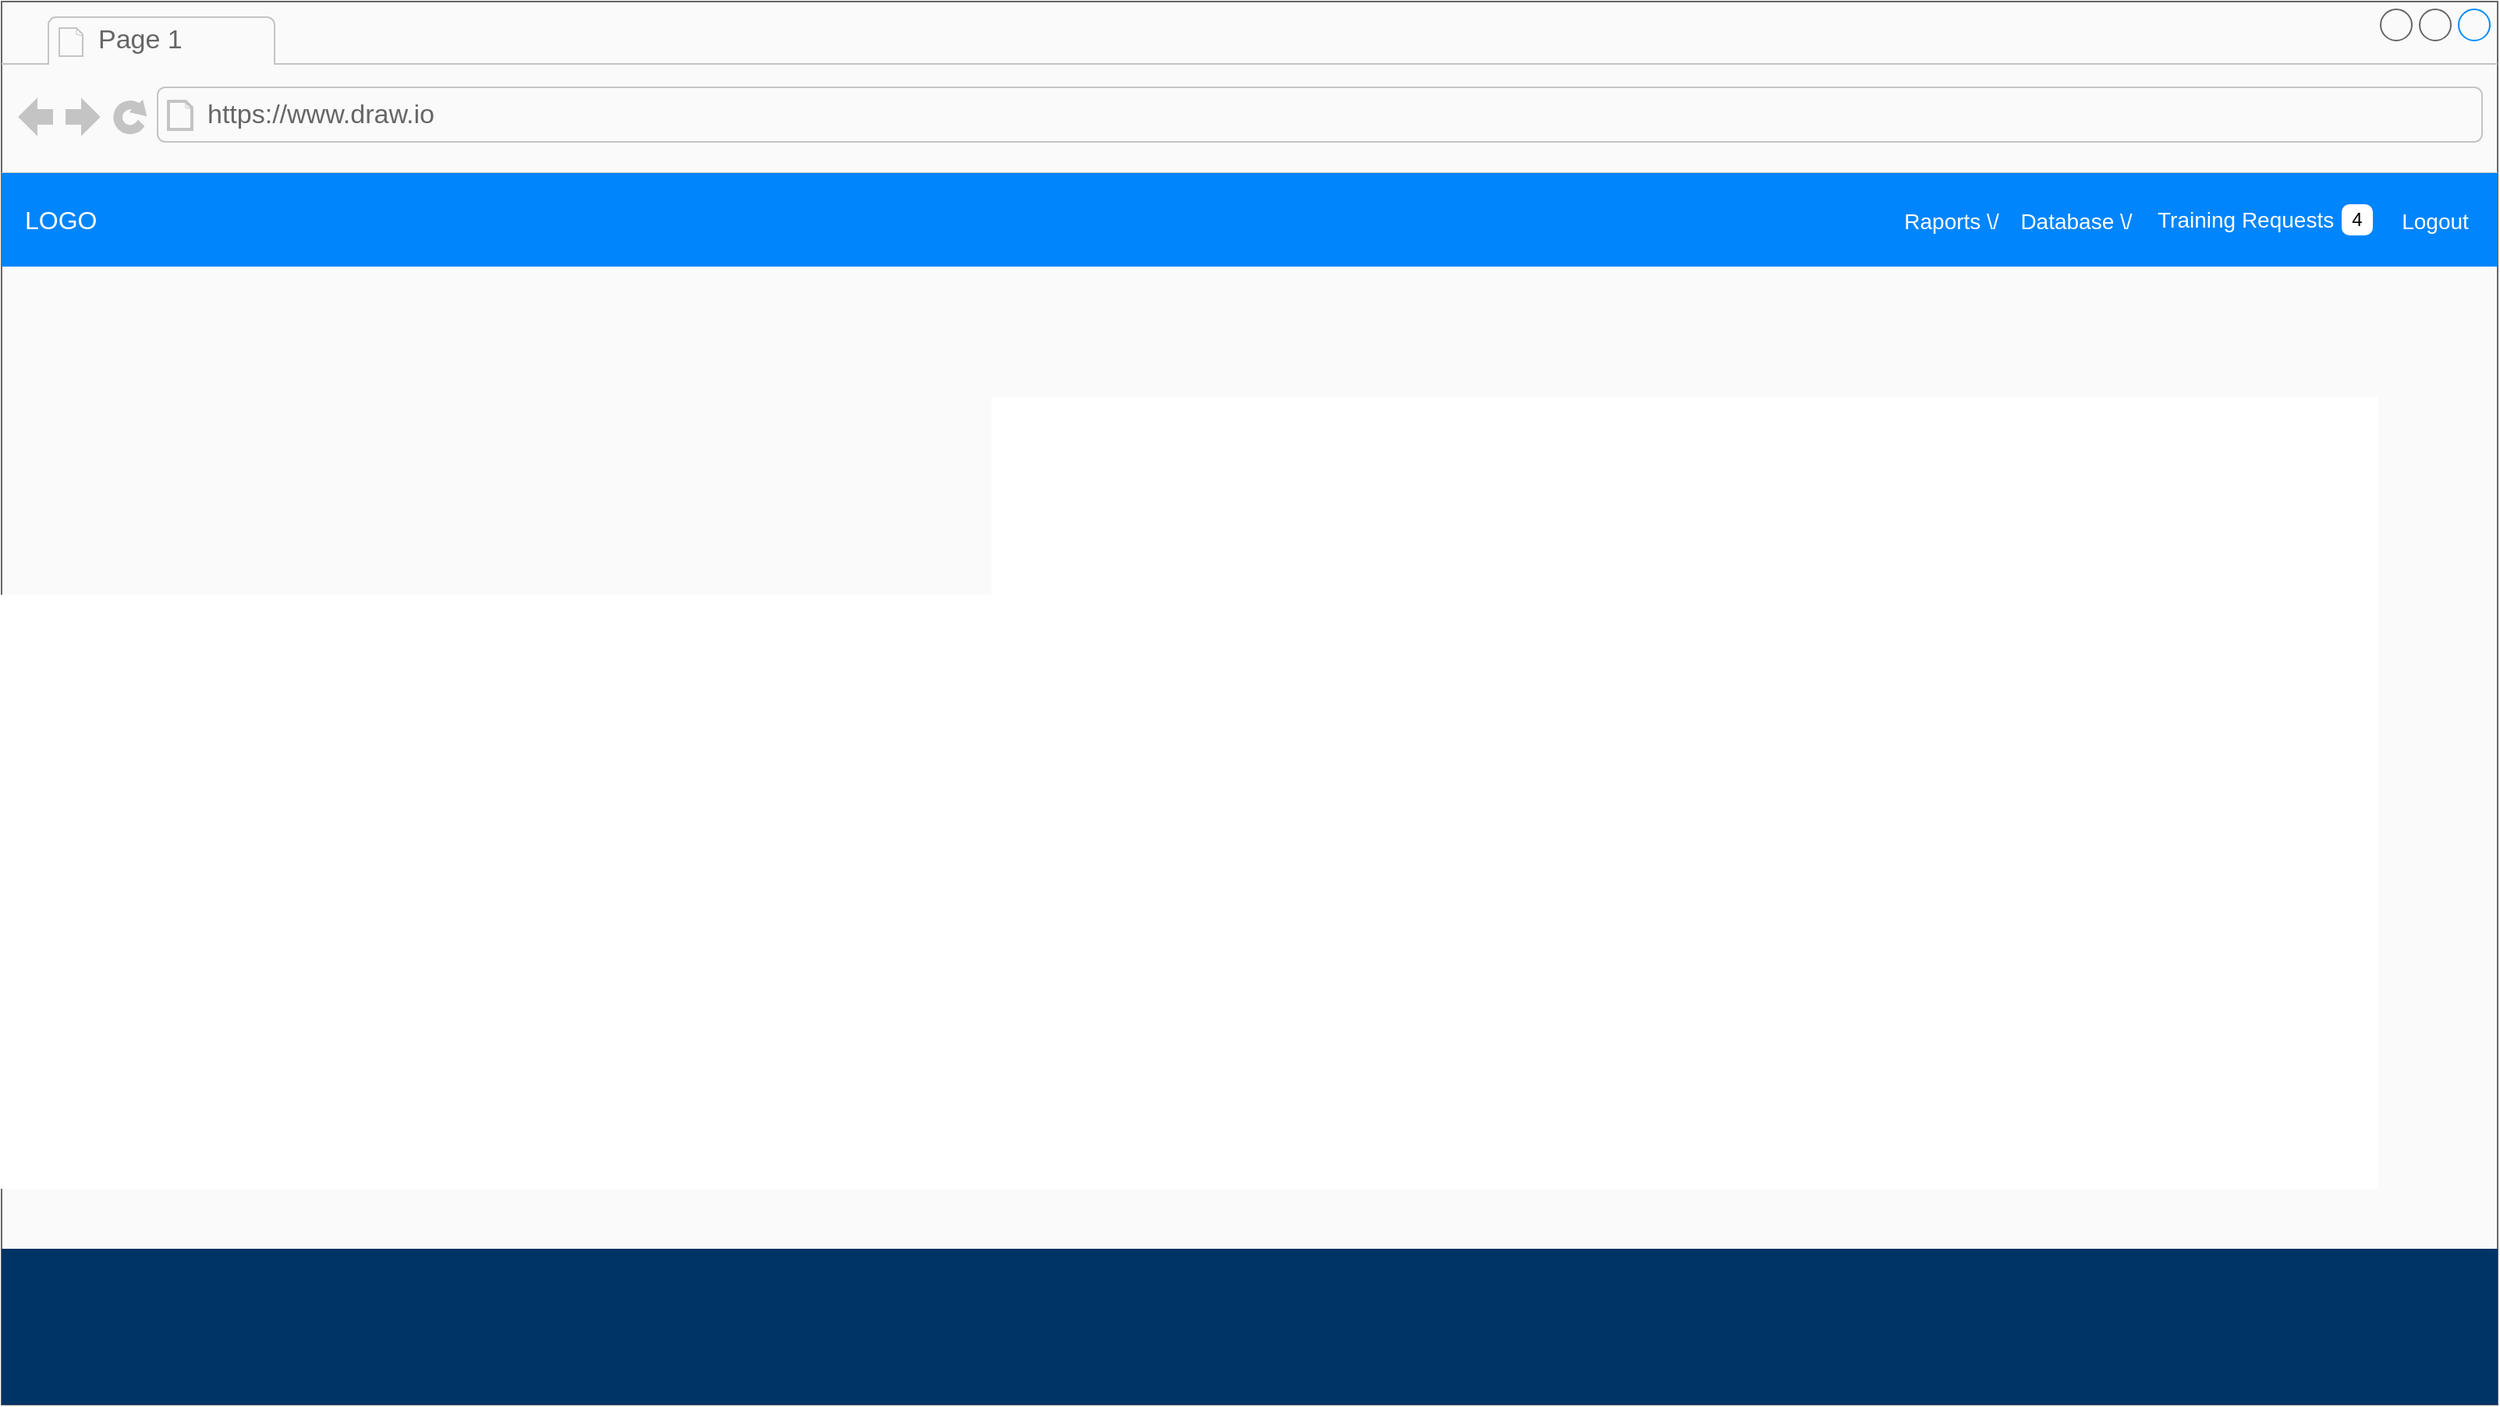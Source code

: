 <mxfile version="20.5.1" type="device" pages="6"><diagram id="EEpN5p70eOp5Npx3A2Tz" name="CEO Template"><mxGraphModel dx="1730" dy="965" grid="1" gridSize="10" guides="1" tooltips="1" connect="1" arrows="1" fold="1" page="1" pageScale="1" pageWidth="1600" pageHeight="900" math="0" shadow="0"><root><mxCell id="0"/><mxCell id="1" parent="0"/><mxCell id="J0AP8y3mDRW4UCZRsFYq-1" value="" style="strokeWidth=1;shadow=0;dashed=0;align=center;html=1;shape=mxgraph.mockup.containers.browserWindow;rSize=0;strokeColor=#666666;strokeColor2=#008cff;strokeColor3=#c4c4c4;mainText=,;recursiveResize=0;movable=0;resizable=0;rotatable=0;deletable=0;editable=0;connectable=0;fillColor=#FAFAFA;" parent="1" vertex="1"><mxGeometry width="1600" height="900" as="geometry"/></mxCell><mxCell id="J0AP8y3mDRW4UCZRsFYq-2" value="Page 1" style="strokeWidth=1;shadow=0;dashed=0;align=center;html=1;shape=mxgraph.mockup.containers.anchor;fontSize=17;fontColor=#666666;align=left;movable=0;resizable=0;rotatable=0;deletable=0;editable=0;connectable=0;" parent="J0AP8y3mDRW4UCZRsFYq-1" vertex="1"><mxGeometry x="60" y="12" width="110" height="26" as="geometry"/></mxCell><mxCell id="J0AP8y3mDRW4UCZRsFYq-3" value="https://www.draw.io" style="strokeWidth=1;shadow=0;dashed=0;align=center;html=1;shape=mxgraph.mockup.containers.anchor;rSize=0;fontSize=17;fontColor=#666666;align=left;movable=0;resizable=0;rotatable=0;deletable=0;editable=0;connectable=0;" parent="J0AP8y3mDRW4UCZRsFYq-1" vertex="1"><mxGeometry x="130" y="60" width="250" height="26" as="geometry"/></mxCell><mxCell id="J0AP8y3mDRW4UCZRsFYq-4" value="LOGO" style="html=1;shadow=0;dashed=0;fillColor=#0085FC;strokeColor=none;fontSize=16;fontColor=#ffffff;align=left;spacing=15;movable=0;resizable=0;rotatable=0;deletable=0;editable=0;connectable=0;" parent="J0AP8y3mDRW4UCZRsFYq-1" vertex="1"><mxGeometry y="110" width="1600" height="60" as="geometry"/></mxCell><mxCell id="J0AP8y3mDRW4UCZRsFYq-5" value="Raports \/" style="fillColor=none;strokeColor=none;fontSize=14;fontColor=#FFFFFF;align=center;spacingRight=0;movable=0;resizable=0;rotatable=0;deletable=0;editable=0;connectable=0;" parent="J0AP8y3mDRW4UCZRsFYq-4" vertex="1"><mxGeometry width="80" height="40" relative="1" as="geometry"><mxPoint x="1210" y="10" as="offset"/></mxGeometry></mxCell><mxCell id="J0AP8y3mDRW4UCZRsFYq-6" value="Logout" style="fillColor=none;strokeColor=none;fontSize=14;fontColor=#FFFFFF;align=center;movable=0;resizable=0;rotatable=0;deletable=0;editable=0;connectable=0;" parent="J0AP8y3mDRW4UCZRsFYq-4" vertex="1"><mxGeometry width="80" height="40" relative="1" as="geometry"><mxPoint x="1520" y="10" as="offset"/></mxGeometry></mxCell><mxCell id="J0AP8y3mDRW4UCZRsFYq-7" value="Database \/" style="fillColor=none;strokeColor=none;fontSize=14;fontColor=#FFFFFF;align=center;spacingRight=0;movable=0;resizable=0;rotatable=0;deletable=0;editable=0;connectable=0;" parent="J0AP8y3mDRW4UCZRsFYq-4" vertex="1"><mxGeometry x="1290" y="10" width="80" height="40" as="geometry"/></mxCell><mxCell id="J0AP8y3mDRW4UCZRsFYq-8" value="Training Requests" style="html=1;shadow=0;dashed=0;shape=mxgraph.bootstrap.rrect;rSize=5;strokeColor=none;strokeWidth=1;fillColor=#0085FC;fontColor=#FFFFFF;whiteSpace=wrap;align=left;verticalAlign=middle;spacingLeft=10;fontStyle=0;fontSize=14;movable=0;resizable=0;rotatable=0;deletable=0;editable=0;connectable=0;" parent="J0AP8y3mDRW4UCZRsFYq-4" vertex="1"><mxGeometry x="1370" y="10" width="160" height="40" as="geometry"/></mxCell><mxCell id="J0AP8y3mDRW4UCZRsFYq-9" value="4" style="html=1;shadow=0;dashed=0;shape=mxgraph.bootstrap.rrect;rSize=5;strokeColor=none;strokeWidth=1;fillColor=#ffffff;fontColor=#000000;whiteSpace=wrap;align=center;verticalAlign=middle;fontSize=12;" parent="J0AP8y3mDRW4UCZRsFYq-8" vertex="1"><mxGeometry x="1" y="0.5" width="20" height="20" relative="1" as="geometry"><mxPoint x="-30" y="-10" as="offset"/></mxGeometry></mxCell><mxCell id="J0AP8y3mDRW4UCZRsFYq-10" value="" style="rounded=0;whiteSpace=wrap;html=1;fontColor=#FFFFFF;strokeColor=none;fillColor=#003366;movable=0;resizable=0;rotatable=0;deletable=0;editable=0;connectable=0;" parent="J0AP8y3mDRW4UCZRsFYq-1" vertex="1"><mxGeometry y="800" width="1600" height="100" as="geometry"/></mxCell></root></mxGraphModel></diagram><diagram id="m7Xs5fWFwQG3t1R3rCse" name="Raports"><mxGraphModel dx="2076" dy="1158" grid="1" gridSize="10" guides="1" tooltips="1" connect="1" arrows="1" fold="1" page="1" pageScale="1" pageWidth="1600" pageHeight="900" math="0" shadow="0"><root><mxCell id="0"/><mxCell id="1" parent="0"/><mxCell id="A0POQ2IW2oCS-naV-O2V-1" value="" style="strokeWidth=1;shadow=0;dashed=0;align=center;html=1;shape=mxgraph.mockup.containers.browserWindow;rSize=0;strokeColor=#666666;strokeColor2=#008cff;strokeColor3=#c4c4c4;mainText=,;recursiveResize=0;movable=0;resizable=0;rotatable=0;deletable=0;editable=0;connectable=0;fillColor=#FAFAFA;" vertex="1" parent="1"><mxGeometry width="1600" height="900" as="geometry"/></mxCell><mxCell id="A0POQ2IW2oCS-naV-O2V-2" value="Page 1" style="strokeWidth=1;shadow=0;dashed=0;align=center;html=1;shape=mxgraph.mockup.containers.anchor;fontSize=17;fontColor=#666666;align=left;movable=0;resizable=0;rotatable=0;deletable=0;editable=0;connectable=0;" vertex="1" parent="A0POQ2IW2oCS-naV-O2V-1"><mxGeometry x="60" y="12" width="110" height="26" as="geometry"/></mxCell><mxCell id="A0POQ2IW2oCS-naV-O2V-3" value="https://www.draw.io" style="strokeWidth=1;shadow=0;dashed=0;align=center;html=1;shape=mxgraph.mockup.containers.anchor;rSize=0;fontSize=17;fontColor=#666666;align=left;movable=0;resizable=0;rotatable=0;deletable=0;editable=0;connectable=0;" vertex="1" parent="A0POQ2IW2oCS-naV-O2V-1"><mxGeometry x="130" y="60" width="250" height="26" as="geometry"/></mxCell><mxCell id="A0POQ2IW2oCS-naV-O2V-4" value="LOGO" style="html=1;shadow=0;dashed=0;fillColor=#0085FC;strokeColor=none;fontSize=16;fontColor=#ffffff;align=left;spacing=15;movable=0;resizable=0;rotatable=0;deletable=0;editable=0;connectable=0;" vertex="1" parent="A0POQ2IW2oCS-naV-O2V-1"><mxGeometry y="110" width="1600" height="60" as="geometry"/></mxCell><mxCell id="A0POQ2IW2oCS-naV-O2V-5" value="Raports \/" style="fillColor=none;strokeColor=none;fontSize=14;fontColor=#FFFFFF;align=center;spacingRight=0;movable=0;resizable=0;rotatable=0;deletable=0;editable=0;connectable=0;" vertex="1" parent="A0POQ2IW2oCS-naV-O2V-4"><mxGeometry width="80" height="40" relative="1" as="geometry"><mxPoint x="1210" y="10" as="offset"/></mxGeometry></mxCell><mxCell id="A0POQ2IW2oCS-naV-O2V-6" value="Logout" style="fillColor=none;strokeColor=none;fontSize=14;fontColor=#FFFFFF;align=center;movable=0;resizable=0;rotatable=0;deletable=0;editable=0;connectable=0;" vertex="1" parent="A0POQ2IW2oCS-naV-O2V-4"><mxGeometry width="80" height="40" relative="1" as="geometry"><mxPoint x="1520" y="10" as="offset"/></mxGeometry></mxCell><mxCell id="A0POQ2IW2oCS-naV-O2V-7" value="Database \/" style="fillColor=none;strokeColor=none;fontSize=14;fontColor=#FFFFFF;align=center;spacingRight=0;movable=0;resizable=0;rotatable=0;deletable=0;editable=0;connectable=0;" vertex="1" parent="A0POQ2IW2oCS-naV-O2V-4"><mxGeometry x="1290" y="10" width="80" height="40" as="geometry"/></mxCell><mxCell id="A0POQ2IW2oCS-naV-O2V-8" value="Training Requests" style="html=1;shadow=0;dashed=0;shape=mxgraph.bootstrap.rrect;rSize=5;strokeColor=none;strokeWidth=1;fillColor=#0085FC;fontColor=#FFFFFF;whiteSpace=wrap;align=left;verticalAlign=middle;spacingLeft=10;fontStyle=0;fontSize=14;movable=0;resizable=0;rotatable=0;deletable=0;editable=0;connectable=0;" vertex="1" parent="A0POQ2IW2oCS-naV-O2V-4"><mxGeometry x="1370" y="10" width="160" height="40" as="geometry"/></mxCell><mxCell id="A0POQ2IW2oCS-naV-O2V-9" value="4" style="html=1;shadow=0;dashed=0;shape=mxgraph.bootstrap.rrect;rSize=5;strokeColor=none;strokeWidth=1;fillColor=#ffffff;fontColor=#000000;whiteSpace=wrap;align=center;verticalAlign=middle;fontSize=12;" vertex="1" parent="A0POQ2IW2oCS-naV-O2V-8"><mxGeometry x="1" y="0.5" width="20" height="20" relative="1" as="geometry"><mxPoint x="-30" y="-10" as="offset"/></mxGeometry></mxCell><mxCell id="A0POQ2IW2oCS-naV-O2V-10" value="" style="rounded=0;whiteSpace=wrap;html=1;fontColor=#FFFFFF;strokeColor=none;fillColor=#003366;movable=0;resizable=0;rotatable=0;deletable=0;editable=0;connectable=0;" vertex="1" parent="A0POQ2IW2oCS-naV-O2V-1"><mxGeometry y="800" width="1600" height="100" as="geometry"/></mxCell><mxCell id="A0POQ2IW2oCS-naV-O2V-11" value="" style="rounded=0;whiteSpace=wrap;html=1;strokeColor=#003366;fontSize=17;fontColor=#001933;fillColor=#F5FFFF;movable=0;resizable=0;rotatable=0;deletable=0;editable=0;connectable=0;" vertex="1" parent="1"><mxGeometry x="193" y="170" width="1215" height="630" as="geometry"/></mxCell><mxCell id="A0POQ2IW2oCS-naV-O2V-12" value="Monthly Profits Raport" style="text;html=1;strokeColor=none;fillColor=none;align=center;verticalAlign=middle;whiteSpace=wrap;rounded=0;fontStyle=1;fontSize=20;" vertex="1" parent="1"><mxGeometry x="658" y="190" width="284" height="30" as="geometry"/></mxCell><mxCell id="A0POQ2IW2oCS-naV-O2V-13" value="" style="rounded=0;whiteSpace=wrap;html=1;comic=0;strokeColor=#333333;fontSize=20;fillColor=#FFFFDC;" vertex="1" parent="1"><mxGeometry x="240" y="270" width="1120" height="530" as="geometry"/></mxCell><mxCell id="A0POQ2IW2oCS-naV-O2V-14" value="Print" style="html=1;shadow=0;dashed=0;shape=mxgraph.bootstrap.rrect;rSize=5;strokeColor=none;strokeWidth=1;fillColor=#0085FC;fontColor=#FFFFFF;whiteSpace=wrap;align=center;verticalAlign=middle;spacingLeft=0;fontStyle=1;fontSize=14;spacing=5;comic=0;" vertex="1" parent="1"><mxGeometry x="770" y="270" width="60" height="20" as="geometry"/></mxCell></root></mxGraphModel></diagram><diagram id="NciavwCUI8IyVg67jdSt" name="CRUD Table"><mxGraphModel dx="2076" dy="1158" grid="1" gridSize="10" guides="1" tooltips="1" connect="1" arrows="1" fold="1" page="1" pageScale="1" pageWidth="1600" pageHeight="900" math="0" shadow="0"><root><mxCell id="0"/><mxCell id="1" parent="0"/><mxCell id="Lp1Fqowov8OSyfbWwjnz-1" value="" style="strokeWidth=1;shadow=0;dashed=0;align=center;html=1;shape=mxgraph.mockup.containers.browserWindow;rSize=0;strokeColor=#666666;strokeColor2=#008cff;strokeColor3=#c4c4c4;mainText=,;recursiveResize=0;movable=0;resizable=0;rotatable=0;deletable=0;editable=0;connectable=0;fillColor=#FAFAFA;" vertex="1" parent="1"><mxGeometry width="1600" height="900" as="geometry"/></mxCell><mxCell id="Lp1Fqowov8OSyfbWwjnz-2" value="Page 1" style="strokeWidth=1;shadow=0;dashed=0;align=center;html=1;shape=mxgraph.mockup.containers.anchor;fontSize=17;fontColor=#666666;align=left;movable=0;resizable=0;rotatable=0;deletable=0;editable=0;connectable=0;" vertex="1" parent="Lp1Fqowov8OSyfbWwjnz-1"><mxGeometry x="60" y="12" width="110" height="26" as="geometry"/></mxCell><mxCell id="Lp1Fqowov8OSyfbWwjnz-3" value="https://www.draw.io" style="strokeWidth=1;shadow=0;dashed=0;align=center;html=1;shape=mxgraph.mockup.containers.anchor;rSize=0;fontSize=17;fontColor=#666666;align=left;movable=0;resizable=0;rotatable=0;deletable=0;editable=0;connectable=0;" vertex="1" parent="Lp1Fqowov8OSyfbWwjnz-1"><mxGeometry x="130" y="60" width="250" height="26" as="geometry"/></mxCell><mxCell id="Lp1Fqowov8OSyfbWwjnz-4" value="LOGO" style="html=1;shadow=0;dashed=0;fillColor=#0085FC;strokeColor=none;fontSize=16;fontColor=#ffffff;align=left;spacing=15;movable=0;resizable=0;rotatable=0;deletable=0;editable=0;connectable=0;" vertex="1" parent="Lp1Fqowov8OSyfbWwjnz-1"><mxGeometry y="110" width="1600" height="60" as="geometry"/></mxCell><mxCell id="Lp1Fqowov8OSyfbWwjnz-5" value="Raports \/" style="fillColor=none;strokeColor=none;fontSize=14;fontColor=#FFFFFF;align=center;spacingRight=0;movable=0;resizable=0;rotatable=0;deletable=0;editable=0;connectable=0;" vertex="1" parent="Lp1Fqowov8OSyfbWwjnz-4"><mxGeometry width="80" height="40" relative="1" as="geometry"><mxPoint x="1210" y="10" as="offset"/></mxGeometry></mxCell><mxCell id="Lp1Fqowov8OSyfbWwjnz-6" value="Logout" style="fillColor=none;strokeColor=none;fontSize=14;fontColor=#FFFFFF;align=center;movable=0;resizable=0;rotatable=0;deletable=0;editable=0;connectable=0;" vertex="1" parent="Lp1Fqowov8OSyfbWwjnz-4"><mxGeometry width="80" height="40" relative="1" as="geometry"><mxPoint x="1520" y="10" as="offset"/></mxGeometry></mxCell><mxCell id="Lp1Fqowov8OSyfbWwjnz-7" value="Database \/" style="fillColor=none;strokeColor=none;fontSize=14;fontColor=#FFFFFF;align=center;spacingRight=0;movable=0;resizable=0;rotatable=0;deletable=0;editable=0;connectable=0;" vertex="1" parent="Lp1Fqowov8OSyfbWwjnz-4"><mxGeometry x="1290" y="10" width="80" height="40" as="geometry"/></mxCell><mxCell id="Lp1Fqowov8OSyfbWwjnz-8" value="Training Requests" style="html=1;shadow=0;dashed=0;shape=mxgraph.bootstrap.rrect;rSize=5;strokeColor=none;strokeWidth=1;fillColor=#0085FC;fontColor=#FFFFFF;whiteSpace=wrap;align=left;verticalAlign=middle;spacingLeft=10;fontStyle=0;fontSize=14;movable=0;resizable=0;rotatable=0;deletable=0;editable=0;connectable=0;" vertex="1" parent="Lp1Fqowov8OSyfbWwjnz-4"><mxGeometry x="1370" y="10" width="160" height="40" as="geometry"/></mxCell><mxCell id="Lp1Fqowov8OSyfbWwjnz-9" value="4" style="html=1;shadow=0;dashed=0;shape=mxgraph.bootstrap.rrect;rSize=5;strokeColor=none;strokeWidth=1;fillColor=#ffffff;fontColor=#000000;whiteSpace=wrap;align=center;verticalAlign=middle;fontSize=12;" vertex="1" parent="Lp1Fqowov8OSyfbWwjnz-8"><mxGeometry x="1" y="0.5" width="20" height="20" relative="1" as="geometry"><mxPoint x="-30" y="-10" as="offset"/></mxGeometry></mxCell><mxCell id="Lp1Fqowov8OSyfbWwjnz-10" value="" style="rounded=0;whiteSpace=wrap;html=1;fontColor=#FFFFFF;strokeColor=none;fillColor=#003366;movable=0;resizable=0;rotatable=0;deletable=0;editable=0;connectable=0;" vertex="1" parent="Lp1Fqowov8OSyfbWwjnz-1"><mxGeometry y="800" width="1600" height="100" as="geometry"/></mxCell><mxCell id="Lp1Fqowov8OSyfbWwjnz-11" value="" style="rounded=0;whiteSpace=wrap;html=1;strokeColor=#003366;fontSize=17;fontColor=#001933;fillColor=#F5FFFF;movable=0;resizable=0;rotatable=0;deletable=0;editable=0;connectable=0;" vertex="1" parent="1"><mxGeometry x="193" y="170" width="1215" height="630" as="geometry"/></mxCell><mxCell id="Lp1Fqowov8OSyfbWwjnz-12" value="Table" style="text;html=1;strokeColor=none;fillColor=none;align=center;verticalAlign=middle;whiteSpace=wrap;rounded=0;fontStyle=1;fontSize=20;" vertex="1" parent="1"><mxGeometry x="658" y="190" width="284" height="30" as="geometry"/></mxCell><mxCell id="Lp1Fqowov8OSyfbWwjnz-13" value="" style="group" vertex="1" connectable="0" parent="1"><mxGeometry x="234" y="290" width="1132" height="220" as="geometry"/></mxCell><mxCell id="Lp1Fqowov8OSyfbWwjnz-14" value="Assets" style="childLayout=tableLayout;recursiveResize=0;strokeColor=#333333;fillColor=#3399FF;shadow=1;fontSize=20;comic=0;" vertex="1" parent="Lp1Fqowov8OSyfbWwjnz-13"><mxGeometry width="1132" height="220" as="geometry"/></mxCell><mxCell id="Lp1Fqowov8OSyfbWwjnz-15" style="shape=tableRow;horizontal=0;startSize=0;swimlaneHead=0;swimlaneBody=0;top=0;left=0;bottom=0;right=0;dropTarget=0;collapsible=0;recursiveResize=0;expand=0;fontStyle=0;strokeColor=inherit;fillColor=#ffffff;fontSize=20;" vertex="1" parent="Lp1Fqowov8OSyfbWwjnz-14"><mxGeometry width="1132" height="45" as="geometry"/></mxCell><mxCell id="Lp1Fqowov8OSyfbWwjnz-16" value="Product Number" style="connectable=0;recursiveResize=0;strokeColor=inherit;fillColor=#007FFF;align=center;fontStyle=1;fontColor=#FFFFFF;fontSize=20;" vertex="1" parent="Lp1Fqowov8OSyfbWwjnz-15"><mxGeometry width="236" height="45" as="geometry"><mxRectangle width="236" height="45" as="alternateBounds"/></mxGeometry></mxCell><mxCell id="Lp1Fqowov8OSyfbWwjnz-17" value="Product Name" style="connectable=0;recursiveResize=0;strokeColor=inherit;fillColor=#007FFF;align=center;fontStyle=1;fontColor=#FFFFFF;fontSize=20;" vertex="1" parent="Lp1Fqowov8OSyfbWwjnz-15"><mxGeometry x="236" width="240" height="45" as="geometry"><mxRectangle width="240" height="45" as="alternateBounds"/></mxGeometry></mxCell><mxCell id="Lp1Fqowov8OSyfbWwjnz-18" value="Sell Price" style="connectable=0;recursiveResize=0;strokeColor=inherit;fillColor=#007FFF;align=center;fontStyle=1;fontColor=#FFFFFF;fontSize=20;" vertex="1" parent="Lp1Fqowov8OSyfbWwjnz-15"><mxGeometry x="476" width="230" height="45" as="geometry"><mxRectangle width="230" height="45" as="alternateBounds"/></mxGeometry></mxCell><mxCell id="Lp1Fqowov8OSyfbWwjnz-19" style="connectable=0;recursiveResize=0;strokeColor=inherit;fillColor=#007FFF;align=center;fontStyle=1;fontColor=#FFFFFF;fontSize=20;" vertex="1" parent="Lp1Fqowov8OSyfbWwjnz-15"><mxGeometry x="706" width="426" height="45" as="geometry"><mxRectangle width="426" height="45" as="alternateBounds"/></mxGeometry></mxCell><mxCell id="Lp1Fqowov8OSyfbWwjnz-20" value="" style="shape=tableRow;horizontal=0;startSize=0;swimlaneHead=0;swimlaneBody=0;top=0;left=0;bottom=0;right=0;dropTarget=0;collapsible=0;recursiveResize=0;expand=0;fontStyle=0;strokeColor=inherit;fillColor=#ffffff;fontSize=20;" vertex="1" parent="Lp1Fqowov8OSyfbWwjnz-14"><mxGeometry y="45" width="1132" height="44" as="geometry"/></mxCell><mxCell id="Lp1Fqowov8OSyfbWwjnz-21" value="Value 1" style="connectable=0;recursiveResize=0;strokeColor=inherit;fillColor=inherit;align=center;fontSize=20;" vertex="1" parent="Lp1Fqowov8OSyfbWwjnz-20"><mxGeometry width="236" height="44" as="geometry"><mxRectangle width="236" height="44" as="alternateBounds"/></mxGeometry></mxCell><mxCell id="Lp1Fqowov8OSyfbWwjnz-22" value="Value 2" style="connectable=0;recursiveResize=0;strokeColor=inherit;fillColor=inherit;align=center;fontSize=20;" vertex="1" parent="Lp1Fqowov8OSyfbWwjnz-20"><mxGeometry x="236" width="240" height="44" as="geometry"><mxRectangle width="240" height="44" as="alternateBounds"/></mxGeometry></mxCell><mxCell id="Lp1Fqowov8OSyfbWwjnz-23" value="Value 3" style="connectable=0;recursiveResize=0;strokeColor=inherit;fillColor=inherit;align=center;fontSize=20;" vertex="1" parent="Lp1Fqowov8OSyfbWwjnz-20"><mxGeometry x="476" width="230" height="44" as="geometry"><mxRectangle width="230" height="44" as="alternateBounds"/></mxGeometry></mxCell><mxCell id="Lp1Fqowov8OSyfbWwjnz-24" style="connectable=0;recursiveResize=0;strokeColor=inherit;fillColor=inherit;align=center;fontSize=20;" vertex="1" parent="Lp1Fqowov8OSyfbWwjnz-20"><mxGeometry x="706" width="426" height="44" as="geometry"><mxRectangle width="426" height="44" as="alternateBounds"/></mxGeometry></mxCell><mxCell id="Lp1Fqowov8OSyfbWwjnz-25" value="" style="shape=tableRow;horizontal=0;startSize=0;swimlaneHead=0;swimlaneBody=0;top=0;left=0;bottom=0;right=0;dropTarget=0;collapsible=0;recursiveResize=0;expand=0;fontStyle=1;strokeColor=inherit;fillColor=#EAF2D3;fontSize=20;" vertex="1" parent="Lp1Fqowov8OSyfbWwjnz-14"><mxGeometry y="89" width="1132" height="43" as="geometry"/></mxCell><mxCell id="Lp1Fqowov8OSyfbWwjnz-26" value="Value 4" style="connectable=0;recursiveResize=0;strokeColor=inherit;fillColor=inherit;fontSize=20;" vertex="1" parent="Lp1Fqowov8OSyfbWwjnz-25"><mxGeometry width="236" height="43" as="geometry"><mxRectangle width="236" height="43" as="alternateBounds"/></mxGeometry></mxCell><mxCell id="Lp1Fqowov8OSyfbWwjnz-27" value="Value 5" style="connectable=0;recursiveResize=0;strokeColor=inherit;fillColor=inherit;fontSize=20;" vertex="1" parent="Lp1Fqowov8OSyfbWwjnz-25"><mxGeometry x="236" width="240" height="43" as="geometry"><mxRectangle width="240" height="43" as="alternateBounds"/></mxGeometry></mxCell><mxCell id="Lp1Fqowov8OSyfbWwjnz-28" value="Value 6" style="connectable=0;recursiveResize=0;strokeColor=inherit;fillColor=inherit;fontSize=20;" vertex="1" parent="Lp1Fqowov8OSyfbWwjnz-25"><mxGeometry x="476" width="230" height="43" as="geometry"><mxRectangle width="230" height="43" as="alternateBounds"/></mxGeometry></mxCell><mxCell id="Lp1Fqowov8OSyfbWwjnz-29" style="connectable=0;recursiveResize=0;strokeColor=inherit;fillColor=inherit;fontSize=20;" vertex="1" parent="Lp1Fqowov8OSyfbWwjnz-25"><mxGeometry x="706" width="426" height="43" as="geometry"><mxRectangle width="426" height="43" as="alternateBounds"/></mxGeometry></mxCell><mxCell id="Lp1Fqowov8OSyfbWwjnz-30" value="" style="shape=tableRow;horizontal=0;startSize=0;swimlaneHead=0;swimlaneBody=0;top=0;left=0;bottom=0;right=0;dropTarget=0;collapsible=0;recursiveResize=0;expand=0;fontStyle=0;strokeColor=inherit;fillColor=#ffffff;fontSize=20;" vertex="1" parent="Lp1Fqowov8OSyfbWwjnz-14"><mxGeometry y="132" width="1132" height="45" as="geometry"/></mxCell><mxCell id="Lp1Fqowov8OSyfbWwjnz-31" value="Value 7" style="connectable=0;recursiveResize=0;strokeColor=inherit;fillColor=inherit;fontStyle=0;align=center;fontSize=20;" vertex="1" parent="Lp1Fqowov8OSyfbWwjnz-30"><mxGeometry width="236" height="45" as="geometry"><mxRectangle width="236" height="45" as="alternateBounds"/></mxGeometry></mxCell><mxCell id="Lp1Fqowov8OSyfbWwjnz-32" value="Value 8" style="connectable=0;recursiveResize=0;strokeColor=inherit;fillColor=inherit;fontStyle=0;align=center;fontSize=20;" vertex="1" parent="Lp1Fqowov8OSyfbWwjnz-30"><mxGeometry x="236" width="240" height="45" as="geometry"><mxRectangle width="240" height="45" as="alternateBounds"/></mxGeometry></mxCell><mxCell id="Lp1Fqowov8OSyfbWwjnz-33" value="Value 9" style="connectable=0;recursiveResize=0;strokeColor=inherit;fillColor=inherit;fontStyle=0;align=center;fontSize=20;" vertex="1" parent="Lp1Fqowov8OSyfbWwjnz-30"><mxGeometry x="476" width="230" height="45" as="geometry"><mxRectangle width="230" height="45" as="alternateBounds"/></mxGeometry></mxCell><mxCell id="Lp1Fqowov8OSyfbWwjnz-34" style="connectable=0;recursiveResize=0;strokeColor=inherit;fillColor=inherit;fontStyle=0;align=center;fontSize=20;" vertex="1" parent="Lp1Fqowov8OSyfbWwjnz-30"><mxGeometry x="706" width="426" height="45" as="geometry"><mxRectangle width="426" height="45" as="alternateBounds"/></mxGeometry></mxCell><mxCell id="Lp1Fqowov8OSyfbWwjnz-35" value="" style="shape=tableRow;horizontal=0;startSize=0;swimlaneHead=0;swimlaneBody=0;top=0;left=0;bottom=0;right=0;dropTarget=0;collapsible=0;recursiveResize=0;expand=0;fontStyle=1;strokeColor=inherit;fillColor=#EAF2D3;fontSize=20;" vertex="1" parent="Lp1Fqowov8OSyfbWwjnz-14"><mxGeometry y="177" width="1132" height="43" as="geometry"/></mxCell><mxCell id="Lp1Fqowov8OSyfbWwjnz-36" value="Value 10" style="connectable=0;recursiveResize=0;strokeColor=inherit;fillColor=inherit;fontSize=20;" vertex="1" parent="Lp1Fqowov8OSyfbWwjnz-35"><mxGeometry width="236" height="43" as="geometry"><mxRectangle width="236" height="43" as="alternateBounds"/></mxGeometry></mxCell><mxCell id="Lp1Fqowov8OSyfbWwjnz-37" value="Value 11" style="connectable=0;recursiveResize=0;strokeColor=inherit;fillColor=inherit;fontSize=20;" vertex="1" parent="Lp1Fqowov8OSyfbWwjnz-35"><mxGeometry x="236" width="240" height="43" as="geometry"><mxRectangle width="240" height="43" as="alternateBounds"/></mxGeometry></mxCell><mxCell id="Lp1Fqowov8OSyfbWwjnz-38" value="Value 12" style="connectable=0;recursiveResize=0;strokeColor=inherit;fillColor=inherit;fontSize=20;" vertex="1" parent="Lp1Fqowov8OSyfbWwjnz-35"><mxGeometry x="476" width="230" height="43" as="geometry"><mxRectangle width="230" height="43" as="alternateBounds"/></mxGeometry></mxCell><mxCell id="Lp1Fqowov8OSyfbWwjnz-39" style="connectable=0;recursiveResize=0;strokeColor=inherit;fillColor=inherit;fontSize=20;" vertex="1" parent="Lp1Fqowov8OSyfbWwjnz-35"><mxGeometry x="706" width="426" height="43" as="geometry"><mxRectangle width="426" height="43" as="alternateBounds"/></mxGeometry></mxCell><mxCell id="Lp1Fqowov8OSyfbWwjnz-40" value="Edit" style="html=1;shadow=0;dashed=0;shape=mxgraph.bootstrap.rrect;rSize=5;strokeColor=none;strokeWidth=1;fillColor=#33A64C;fontColor=#FFFFFF;whiteSpace=wrap;align=center;verticalAlign=middle;spacingLeft=0;fontStyle=1;fontSize=14;spacing=5;comic=0;" vertex="1" parent="Lp1Fqowov8OSyfbWwjnz-13"><mxGeometry x="846" y="57" width="74.75" height="23" as="geometry"/></mxCell><mxCell id="Lp1Fqowov8OSyfbWwjnz-41" value="Delete" style="html=1;shadow=0;dashed=0;shape=mxgraph.bootstrap.rrect;rSize=5;strokeColor=none;strokeWidth=1;fillColor=#DB2843;fontColor=#FFFFFF;whiteSpace=wrap;align=center;verticalAlign=middle;spacingLeft=0;fontStyle=1;fontSize=14;spacing=5;comic=0;" vertex="1" parent="Lp1Fqowov8OSyfbWwjnz-13"><mxGeometry x="936" y="57" width="69" height="23" as="geometry"/></mxCell><mxCell id="Lp1Fqowov8OSyfbWwjnz-42" value="Edit" style="html=1;shadow=0;dashed=0;shape=mxgraph.bootstrap.rrect;rSize=5;strokeColor=none;strokeWidth=1;fillColor=#33A64C;fontColor=#FFFFFF;whiteSpace=wrap;align=center;verticalAlign=middle;spacingLeft=0;fontStyle=1;fontSize=14;spacing=5;comic=0;" vertex="1" parent="Lp1Fqowov8OSyfbWwjnz-13"><mxGeometry x="846" y="98.5" width="74.75" height="23" as="geometry"/></mxCell><mxCell id="Lp1Fqowov8OSyfbWwjnz-43" value="Delete" style="html=1;shadow=0;dashed=0;shape=mxgraph.bootstrap.rrect;rSize=5;strokeColor=none;strokeWidth=1;fillColor=#DB2843;fontColor=#FFFFFF;whiteSpace=wrap;align=center;verticalAlign=middle;spacingLeft=0;fontStyle=1;fontSize=14;spacing=5;comic=0;" vertex="1" parent="Lp1Fqowov8OSyfbWwjnz-13"><mxGeometry x="936" y="98.5" width="69" height="23" as="geometry"/></mxCell><mxCell id="Lp1Fqowov8OSyfbWwjnz-44" value="Edit" style="html=1;shadow=0;dashed=0;shape=mxgraph.bootstrap.rrect;rSize=5;strokeColor=none;strokeWidth=1;fillColor=#33A64C;fontColor=#FFFFFF;whiteSpace=wrap;align=center;verticalAlign=middle;spacingLeft=0;fontStyle=1;fontSize=14;spacing=5;comic=0;" vertex="1" parent="Lp1Fqowov8OSyfbWwjnz-13"><mxGeometry x="846" y="140" width="74.75" height="23" as="geometry"/></mxCell><mxCell id="Lp1Fqowov8OSyfbWwjnz-45" value="Delete" style="html=1;shadow=0;dashed=0;shape=mxgraph.bootstrap.rrect;rSize=5;strokeColor=none;strokeWidth=1;fillColor=#DB2843;fontColor=#FFFFFF;whiteSpace=wrap;align=center;verticalAlign=middle;spacingLeft=0;fontStyle=1;fontSize=14;spacing=5;comic=0;" vertex="1" parent="Lp1Fqowov8OSyfbWwjnz-13"><mxGeometry x="936" y="140" width="69" height="23" as="geometry"/></mxCell><mxCell id="Lp1Fqowov8OSyfbWwjnz-46" value="Edit" style="html=1;shadow=0;dashed=0;shape=mxgraph.bootstrap.rrect;rSize=5;strokeColor=none;strokeWidth=1;fillColor=#33A64C;fontColor=#FFFFFF;whiteSpace=wrap;align=center;verticalAlign=middle;spacingLeft=0;fontStyle=1;fontSize=14;spacing=5;comic=0;" vertex="1" parent="Lp1Fqowov8OSyfbWwjnz-13"><mxGeometry x="846" y="187" width="74.75" height="23" as="geometry"/></mxCell><mxCell id="Lp1Fqowov8OSyfbWwjnz-47" value="Delete" style="html=1;shadow=0;dashed=0;shape=mxgraph.bootstrap.rrect;rSize=5;strokeColor=none;strokeWidth=1;fillColor=#DB2843;fontColor=#FFFFFF;whiteSpace=wrap;align=center;verticalAlign=middle;spacingLeft=0;fontStyle=1;fontSize=14;spacing=5;comic=0;" vertex="1" parent="Lp1Fqowov8OSyfbWwjnz-13"><mxGeometry x="936" y="187" width="69" height="23" as="geometry"/></mxCell><mxCell id="Lp1Fqowov8OSyfbWwjnz-48" value="Add" style="html=1;shadow=0;dashed=0;shape=mxgraph.bootstrap.rrect;rSize=5;strokeColor=none;strokeWidth=1;fillColor=#33A64C;fontColor=#FFFFFF;whiteSpace=wrap;align=center;verticalAlign=middle;spacingLeft=0;fontStyle=1;fontSize=14;spacing=5;comic=0;" vertex="1" parent="1"><mxGeometry x="234" y="250" width="65" height="20" as="geometry"/></mxCell></root></mxGraphModel></diagram><diagram id="lfJWFeL7dBzBP59438Ce" name="CRUD Form"><mxGraphModel dx="2076" dy="1158" grid="1" gridSize="10" guides="1" tooltips="1" connect="1" arrows="1" fold="1" page="1" pageScale="1" pageWidth="1600" pageHeight="900" math="0" shadow="0"><root><mxCell id="0"/><mxCell id="1" parent="0"/><mxCell id="d8GtUpCUgTGbrLebxwAb-1" value="" style="strokeWidth=1;shadow=0;dashed=0;align=center;html=1;shape=mxgraph.mockup.containers.browserWindow;rSize=0;strokeColor=#666666;strokeColor2=#008cff;strokeColor3=#c4c4c4;mainText=,;recursiveResize=0;movable=0;resizable=0;rotatable=0;deletable=0;editable=0;connectable=0;fillColor=#FAFAFA;" vertex="1" parent="1"><mxGeometry width="1600" height="900" as="geometry"/></mxCell><mxCell id="d8GtUpCUgTGbrLebxwAb-2" value="Page 1" style="strokeWidth=1;shadow=0;dashed=0;align=center;html=1;shape=mxgraph.mockup.containers.anchor;fontSize=17;fontColor=#666666;align=left;movable=0;resizable=0;rotatable=0;deletable=0;editable=0;connectable=0;" vertex="1" parent="d8GtUpCUgTGbrLebxwAb-1"><mxGeometry x="60" y="12" width="110" height="26" as="geometry"/></mxCell><mxCell id="d8GtUpCUgTGbrLebxwAb-3" value="https://www.draw.io" style="strokeWidth=1;shadow=0;dashed=0;align=center;html=1;shape=mxgraph.mockup.containers.anchor;rSize=0;fontSize=17;fontColor=#666666;align=left;movable=0;resizable=0;rotatable=0;deletable=0;editable=0;connectable=0;" vertex="1" parent="d8GtUpCUgTGbrLebxwAb-1"><mxGeometry x="130" y="60" width="250" height="26" as="geometry"/></mxCell><mxCell id="d8GtUpCUgTGbrLebxwAb-4" value="LOGO" style="html=1;shadow=0;dashed=0;fillColor=#0085FC;strokeColor=none;fontSize=16;fontColor=#ffffff;align=left;spacing=15;movable=0;resizable=0;rotatable=0;deletable=0;editable=0;connectable=0;" vertex="1" parent="d8GtUpCUgTGbrLebxwAb-1"><mxGeometry y="110" width="1600" height="60" as="geometry"/></mxCell><mxCell id="d8GtUpCUgTGbrLebxwAb-5" value="Raports \/" style="fillColor=none;strokeColor=none;fontSize=14;fontColor=#FFFFFF;align=center;spacingRight=0;movable=0;resizable=0;rotatable=0;deletable=0;editable=0;connectable=0;" vertex="1" parent="d8GtUpCUgTGbrLebxwAb-4"><mxGeometry width="80" height="40" relative="1" as="geometry"><mxPoint x="1210" y="10" as="offset"/></mxGeometry></mxCell><mxCell id="d8GtUpCUgTGbrLebxwAb-6" value="Logout" style="fillColor=none;strokeColor=none;fontSize=14;fontColor=#FFFFFF;align=center;movable=0;resizable=0;rotatable=0;deletable=0;editable=0;connectable=0;" vertex="1" parent="d8GtUpCUgTGbrLebxwAb-4"><mxGeometry width="80" height="40" relative="1" as="geometry"><mxPoint x="1520" y="10" as="offset"/></mxGeometry></mxCell><mxCell id="d8GtUpCUgTGbrLebxwAb-7" value="Database \/" style="fillColor=none;strokeColor=none;fontSize=14;fontColor=#FFFFFF;align=center;spacingRight=0;movable=0;resizable=0;rotatable=0;deletable=0;editable=0;connectable=0;" vertex="1" parent="d8GtUpCUgTGbrLebxwAb-4"><mxGeometry x="1290" y="10" width="80" height="40" as="geometry"/></mxCell><mxCell id="d8GtUpCUgTGbrLebxwAb-8" value="Training Requests" style="html=1;shadow=0;dashed=0;shape=mxgraph.bootstrap.rrect;rSize=5;strokeColor=none;strokeWidth=1;fillColor=#0085FC;fontColor=#FFFFFF;whiteSpace=wrap;align=left;verticalAlign=middle;spacingLeft=10;fontStyle=0;fontSize=14;movable=0;resizable=0;rotatable=0;deletable=0;editable=0;connectable=0;" vertex="1" parent="d8GtUpCUgTGbrLebxwAb-4"><mxGeometry x="1370" y="10" width="160" height="40" as="geometry"/></mxCell><mxCell id="d8GtUpCUgTGbrLebxwAb-9" value="4" style="html=1;shadow=0;dashed=0;shape=mxgraph.bootstrap.rrect;rSize=5;strokeColor=none;strokeWidth=1;fillColor=#ffffff;fontColor=#000000;whiteSpace=wrap;align=center;verticalAlign=middle;fontSize=12;" vertex="1" parent="d8GtUpCUgTGbrLebxwAb-8"><mxGeometry x="1" y="0.5" width="20" height="20" relative="1" as="geometry"><mxPoint x="-30" y="-10" as="offset"/></mxGeometry></mxCell><mxCell id="d8GtUpCUgTGbrLebxwAb-10" value="" style="rounded=0;whiteSpace=wrap;html=1;fontColor=#FFFFFF;strokeColor=none;fillColor=#003366;movable=0;resizable=0;rotatable=0;deletable=0;editable=0;connectable=0;" vertex="1" parent="d8GtUpCUgTGbrLebxwAb-1"><mxGeometry y="800" width="1600" height="100" as="geometry"/></mxCell><mxCell id="d8GtUpCUgTGbrLebxwAb-11" value="" style="rounded=0;whiteSpace=wrap;html=1;strokeColor=#003366;fontSize=17;fontColor=#001933;fillColor=#F5FFFF;movable=0;resizable=0;rotatable=0;deletable=0;editable=0;connectable=0;" vertex="1" parent="1"><mxGeometry x="193" y="170" width="1215" height="630" as="geometry"/></mxCell><mxCell id="d8GtUpCUgTGbrLebxwAb-12" value="Edit/Add Form" style="text;html=1;strokeColor=none;fillColor=none;align=center;verticalAlign=middle;whiteSpace=wrap;rounded=0;fontStyle=1;fontSize=20;" vertex="1" parent="1"><mxGeometry x="658" y="190" width="284" height="30" as="geometry"/></mxCell><mxCell id="d8GtUpCUgTGbrLebxwAb-13" value="Name" style="strokeWidth=1;shadow=0;dashed=0;align=center;html=1;shape=mxgraph.mockup.text.textBox;fontColor=#666666;align=left;fontSize=17;spacingLeft=4;spacingTop=-3;strokeColor=#666666;mainText=;comic=0;fillColor=#FFFFDC;" vertex="1" parent="1"><mxGeometry x="240" y="300" width="260" height="30" as="geometry"/></mxCell><mxCell id="d8GtUpCUgTGbrLebxwAb-14" value="Name" style="text;html=1;strokeColor=none;fillColor=none;align=left;verticalAlign=middle;whiteSpace=wrap;rounded=0;comic=0;fontSize=20;" vertex="1" parent="1"><mxGeometry x="240" y="270" width="260" height="30" as="geometry"/></mxCell><mxCell id="d8GtUpCUgTGbrLebxwAb-15" value="Name" style="strokeWidth=1;shadow=0;dashed=0;align=center;html=1;shape=mxgraph.mockup.text.textBox;fontColor=#666666;align=left;fontSize=17;spacingLeft=4;spacingTop=-3;strokeColor=#666666;mainText=;comic=0;fillColor=#FFFFDC;" vertex="1" parent="1"><mxGeometry x="240" y="380" width="260" height="30" as="geometry"/></mxCell><mxCell id="d8GtUpCUgTGbrLebxwAb-16" value="Name" style="text;html=1;strokeColor=none;fillColor=none;align=left;verticalAlign=middle;whiteSpace=wrap;rounded=0;comic=0;fontSize=20;" vertex="1" parent="1"><mxGeometry x="240" y="350" width="260" height="30" as="geometry"/></mxCell><mxCell id="d8GtUpCUgTGbrLebxwAb-17" value="Name" style="strokeWidth=1;shadow=0;dashed=0;align=center;html=1;shape=mxgraph.mockup.text.textBox;fontColor=#666666;align=left;fontSize=17;spacingLeft=4;spacingTop=-3;strokeColor=#666666;mainText=;comic=0;fillColor=#FFFFDC;" vertex="1" parent="1"><mxGeometry x="670" y="300" width="260" height="30" as="geometry"/></mxCell><mxCell id="d8GtUpCUgTGbrLebxwAb-18" value="Name" style="text;html=1;strokeColor=none;fillColor=none;align=left;verticalAlign=middle;whiteSpace=wrap;rounded=0;comic=0;fontSize=20;" vertex="1" parent="1"><mxGeometry x="670" y="270" width="260" height="30" as="geometry"/></mxCell><mxCell id="d8GtUpCUgTGbrLebxwAb-19" value="Name" style="strokeWidth=1;shadow=0;dashed=0;align=center;html=1;shape=mxgraph.mockup.text.textBox;fontColor=#666666;align=left;fontSize=17;spacingLeft=4;spacingTop=-3;strokeColor=#666666;mainText=;comic=0;fillColor=#FFFFDC;" vertex="1" parent="1"><mxGeometry x="1100" y="300" width="260" height="30" as="geometry"/></mxCell><mxCell id="d8GtUpCUgTGbrLebxwAb-20" value="Name" style="text;html=1;strokeColor=none;fillColor=none;align=left;verticalAlign=middle;whiteSpace=wrap;rounded=0;comic=0;fontSize=20;" vertex="1" parent="1"><mxGeometry x="1100" y="270" width="260" height="30" as="geometry"/></mxCell><mxCell id="d8GtUpCUgTGbrLebxwAb-21" value="Name" style="strokeWidth=1;shadow=0;dashed=0;align=center;html=1;shape=mxgraph.mockup.text.textBox;fontColor=#666666;align=left;fontSize=17;spacingLeft=4;spacingTop=-3;strokeColor=#666666;mainText=;comic=0;fillColor=#FFFFDC;" vertex="1" parent="1"><mxGeometry x="670" y="380" width="260" height="30" as="geometry"/></mxCell><mxCell id="d8GtUpCUgTGbrLebxwAb-22" value="Name" style="text;html=1;strokeColor=none;fillColor=none;align=left;verticalAlign=middle;whiteSpace=wrap;rounded=0;comic=0;fontSize=20;" vertex="1" parent="1"><mxGeometry x="670" y="350" width="260" height="30" as="geometry"/></mxCell><mxCell id="d8GtUpCUgTGbrLebxwAb-23" value="Name" style="strokeWidth=1;shadow=0;dashed=0;align=center;html=1;shape=mxgraph.mockup.text.textBox;fontColor=#666666;align=left;fontSize=17;spacingLeft=4;spacingTop=-3;strokeColor=#666666;mainText=;comic=0;fillColor=#FFFFDC;" vertex="1" parent="1"><mxGeometry x="1100" y="380" width="260" height="30" as="geometry"/></mxCell><mxCell id="d8GtUpCUgTGbrLebxwAb-24" value="Name" style="text;html=1;strokeColor=none;fillColor=none;align=left;verticalAlign=middle;whiteSpace=wrap;rounded=0;comic=0;fontSize=20;" vertex="1" parent="1"><mxGeometry x="1100" y="350" width="260" height="30" as="geometry"/></mxCell><mxCell id="d8GtUpCUgTGbrLebxwAb-25" value="Save" style="html=1;shadow=0;dashed=0;shape=mxgraph.bootstrap.rrect;rSize=5;strokeColor=none;strokeWidth=1;fillColor=#33A64C;fontColor=#FFFFFF;whiteSpace=wrap;align=center;verticalAlign=middle;spacingLeft=0;fontStyle=1;fontSize=14;spacing=5;comic=0;" vertex="1" parent="1"><mxGeometry x="240" y="450" width="65" height="20" as="geometry"/></mxCell><mxCell id="d8GtUpCUgTGbrLebxwAb-26" value="Exit" style="html=1;shadow=0;dashed=0;shape=mxgraph.bootstrap.rrect;rSize=5;strokeColor=none;strokeWidth=1;fillColor=#DB2843;fontColor=#FFFFFF;whiteSpace=wrap;align=center;verticalAlign=middle;spacingLeft=0;fontStyle=1;fontSize=14;spacing=5;comic=0;" vertex="1" parent="1"><mxGeometry x="320" y="450" width="60" height="20" as="geometry"/></mxCell></root></mxGraphModel></diagram><diagram id="LZuAcZvIWC_vjm11wPyc" name="Stocks"><mxGraphModel dx="2595" dy="1448" grid="1" gridSize="10" guides="1" tooltips="1" connect="1" arrows="1" fold="1" page="1" pageScale="1" pageWidth="1600" pageHeight="900" math="0" shadow="0"><root><mxCell id="0"/><mxCell id="1" parent="0"/><mxCell id="Up4DbaYAL5GRbTdbBcIo-1" value="" style="strokeWidth=1;shadow=0;dashed=0;align=center;html=1;shape=mxgraph.mockup.containers.browserWindow;rSize=0;strokeColor=#666666;strokeColor2=#008cff;strokeColor3=#c4c4c4;mainText=,;recursiveResize=0;movable=0;resizable=0;rotatable=0;deletable=0;editable=0;connectable=0;fillColor=#FAFAFA;" vertex="1" parent="1"><mxGeometry width="1600" height="900" as="geometry"/></mxCell><mxCell id="Up4DbaYAL5GRbTdbBcIo-2" value="Page 1" style="strokeWidth=1;shadow=0;dashed=0;align=center;html=1;shape=mxgraph.mockup.containers.anchor;fontSize=17;fontColor=#666666;align=left;movable=0;resizable=0;rotatable=0;deletable=0;editable=0;connectable=0;" vertex="1" parent="Up4DbaYAL5GRbTdbBcIo-1"><mxGeometry x="60" y="12" width="110" height="26" as="geometry"/></mxCell><mxCell id="Up4DbaYAL5GRbTdbBcIo-3" value="https://www.draw.io" style="strokeWidth=1;shadow=0;dashed=0;align=center;html=1;shape=mxgraph.mockup.containers.anchor;rSize=0;fontSize=17;fontColor=#666666;align=left;movable=0;resizable=0;rotatable=0;deletable=0;editable=0;connectable=0;" vertex="1" parent="Up4DbaYAL5GRbTdbBcIo-1"><mxGeometry x="130" y="60" width="250" height="26" as="geometry"/></mxCell><mxCell id="Up4DbaYAL5GRbTdbBcIo-4" value="LOGO" style="html=1;shadow=0;dashed=0;fillColor=#0085FC;strokeColor=none;fontSize=16;fontColor=#ffffff;align=left;spacing=15;movable=0;resizable=0;rotatable=0;deletable=0;editable=0;connectable=0;" vertex="1" parent="Up4DbaYAL5GRbTdbBcIo-1"><mxGeometry y="110" width="1600" height="60" as="geometry"/></mxCell><mxCell id="Up4DbaYAL5GRbTdbBcIo-5" value="Raports \/" style="fillColor=none;strokeColor=none;fontSize=14;fontColor=#FFFFFF;align=center;spacingRight=0;movable=0;resizable=0;rotatable=0;deletable=0;editable=0;connectable=0;" vertex="1" parent="Up4DbaYAL5GRbTdbBcIo-4"><mxGeometry width="80" height="40" relative="1" as="geometry"><mxPoint x="1210" y="10" as="offset"/></mxGeometry></mxCell><mxCell id="Up4DbaYAL5GRbTdbBcIo-6" value="Logout" style="fillColor=none;strokeColor=none;fontSize=14;fontColor=#FFFFFF;align=center;movable=0;resizable=0;rotatable=0;deletable=0;editable=0;connectable=0;" vertex="1" parent="Up4DbaYAL5GRbTdbBcIo-4"><mxGeometry width="80" height="40" relative="1" as="geometry"><mxPoint x="1520" y="10" as="offset"/></mxGeometry></mxCell><mxCell id="Up4DbaYAL5GRbTdbBcIo-7" value="Database \/" style="fillColor=none;strokeColor=none;fontSize=14;fontColor=#FFFFFF;align=center;spacingRight=0;movable=0;resizable=0;rotatable=0;deletable=0;editable=0;connectable=0;" vertex="1" parent="Up4DbaYAL5GRbTdbBcIo-4"><mxGeometry x="1290" y="10" width="80" height="40" as="geometry"/></mxCell><mxCell id="Up4DbaYAL5GRbTdbBcIo-8" value="Training Requests" style="html=1;shadow=0;dashed=0;shape=mxgraph.bootstrap.rrect;rSize=5;strokeColor=none;strokeWidth=1;fillColor=#0085FC;fontColor=#FFFFFF;whiteSpace=wrap;align=left;verticalAlign=middle;spacingLeft=10;fontStyle=0;fontSize=14;movable=0;resizable=0;rotatable=0;deletable=0;editable=0;connectable=0;" vertex="1" parent="Up4DbaYAL5GRbTdbBcIo-4"><mxGeometry x="1370" y="10" width="160" height="40" as="geometry"/></mxCell><mxCell id="Up4DbaYAL5GRbTdbBcIo-9" value="4" style="html=1;shadow=0;dashed=0;shape=mxgraph.bootstrap.rrect;rSize=5;strokeColor=none;strokeWidth=1;fillColor=#ffffff;fontColor=#000000;whiteSpace=wrap;align=center;verticalAlign=middle;fontSize=12;" vertex="1" parent="Up4DbaYAL5GRbTdbBcIo-8"><mxGeometry x="1" y="0.5" width="20" height="20" relative="1" as="geometry"><mxPoint x="-30" y="-10" as="offset"/></mxGeometry></mxCell><mxCell id="Up4DbaYAL5GRbTdbBcIo-10" value="" style="rounded=0;whiteSpace=wrap;html=1;fontColor=#FFFFFF;strokeColor=none;fillColor=#003366;movable=0;resizable=0;rotatable=0;deletable=0;editable=0;connectable=0;" vertex="1" parent="Up4DbaYAL5GRbTdbBcIo-1"><mxGeometry y="800" width="1600" height="100" as="geometry"/></mxCell><mxCell id="Up4DbaYAL5GRbTdbBcIo-11" value="" style="rounded=0;whiteSpace=wrap;html=1;strokeColor=#003366;fontSize=17;fontColor=#001933;fillColor=#F5FFFF;movable=0;resizable=0;rotatable=0;deletable=0;editable=0;connectable=0;" vertex="1" parent="1"><mxGeometry x="193" y="170" width="1215" height="630" as="geometry"/></mxCell><mxCell id="Up4DbaYAL5GRbTdbBcIo-12" value="Stocks Table" style="text;html=1;strokeColor=none;fillColor=none;align=center;verticalAlign=middle;whiteSpace=wrap;rounded=0;fontStyle=1;fontSize=20;" vertex="1" parent="1"><mxGeometry x="658" y="190" width="284" height="30" as="geometry"/></mxCell><mxCell id="Up4DbaYAL5GRbTdbBcIo-13" value="" style="group" vertex="1" connectable="0" parent="1"><mxGeometry x="234" y="290" width="1132" height="220" as="geometry"/></mxCell><mxCell id="Up4DbaYAL5GRbTdbBcIo-14" value="Assets" style="childLayout=tableLayout;recursiveResize=0;strokeColor=#333333;fillColor=#3399FF;shadow=1;fontSize=20;comic=0;" vertex="1" parent="Up4DbaYAL5GRbTdbBcIo-13"><mxGeometry width="1132" height="220" as="geometry"/></mxCell><mxCell id="Up4DbaYAL5GRbTdbBcIo-15" style="shape=tableRow;horizontal=0;startSize=0;swimlaneHead=0;swimlaneBody=0;top=0;left=0;bottom=0;right=0;dropTarget=0;collapsible=0;recursiveResize=0;expand=0;fontStyle=0;strokeColor=inherit;fillColor=#ffffff;fontSize=20;" vertex="1" parent="Up4DbaYAL5GRbTdbBcIo-14"><mxGeometry width="1132" height="45" as="geometry"/></mxCell><mxCell id="Up4DbaYAL5GRbTdbBcIo-16" value="Product Number" style="connectable=0;recursiveResize=0;strokeColor=inherit;fillColor=#007FFF;align=center;fontStyle=1;fontColor=#FFFFFF;fontSize=20;" vertex="1" parent="Up4DbaYAL5GRbTdbBcIo-15"><mxGeometry width="236" height="45" as="geometry"><mxRectangle width="236" height="45" as="alternateBounds"/></mxGeometry></mxCell><mxCell id="Up4DbaYAL5GRbTdbBcIo-17" value="Product Name" style="connectable=0;recursiveResize=0;strokeColor=inherit;fillColor=#007FFF;align=center;fontStyle=1;fontColor=#FFFFFF;fontSize=20;" vertex="1" parent="Up4DbaYAL5GRbTdbBcIo-15"><mxGeometry x="236" width="240" height="45" as="geometry"><mxRectangle width="240" height="45" as="alternateBounds"/></mxGeometry></mxCell><mxCell id="Up4DbaYAL5GRbTdbBcIo-18" value="Actual Quantity" style="connectable=0;recursiveResize=0;strokeColor=inherit;fillColor=#007FFF;align=center;fontStyle=1;fontColor=#FFFFFF;fontSize=20;" vertex="1" parent="Up4DbaYAL5GRbTdbBcIo-15"><mxGeometry x="476" width="230" height="45" as="geometry"><mxRectangle width="230" height="45" as="alternateBounds"/></mxGeometry></mxCell><mxCell id="Up4DbaYAL5GRbTdbBcIo-19" style="connectable=0;recursiveResize=0;strokeColor=inherit;fillColor=#007FFF;align=center;fontStyle=1;fontColor=#FFFFFF;fontSize=20;" vertex="1" parent="Up4DbaYAL5GRbTdbBcIo-15"><mxGeometry x="706" width="426" height="45" as="geometry"><mxRectangle width="426" height="45" as="alternateBounds"/></mxGeometry></mxCell><mxCell id="Up4DbaYAL5GRbTdbBcIo-20" value="" style="shape=tableRow;horizontal=0;startSize=0;swimlaneHead=0;swimlaneBody=0;top=0;left=0;bottom=0;right=0;dropTarget=0;collapsible=0;recursiveResize=0;expand=0;fontStyle=0;strokeColor=inherit;fillColor=#ffffff;fontSize=20;" vertex="1" parent="Up4DbaYAL5GRbTdbBcIo-14"><mxGeometry y="45" width="1132" height="44" as="geometry"/></mxCell><mxCell id="Up4DbaYAL5GRbTdbBcIo-21" value="Value 1" style="connectable=0;recursiveResize=0;strokeColor=inherit;fillColor=inherit;align=center;fontSize=20;" vertex="1" parent="Up4DbaYAL5GRbTdbBcIo-20"><mxGeometry width="236" height="44" as="geometry"><mxRectangle width="236" height="44" as="alternateBounds"/></mxGeometry></mxCell><mxCell id="Up4DbaYAL5GRbTdbBcIo-22" value="Value 2" style="connectable=0;recursiveResize=0;strokeColor=inherit;fillColor=inherit;align=center;fontSize=20;" vertex="1" parent="Up4DbaYAL5GRbTdbBcIo-20"><mxGeometry x="236" width="240" height="44" as="geometry"><mxRectangle width="240" height="44" as="alternateBounds"/></mxGeometry></mxCell><mxCell id="Up4DbaYAL5GRbTdbBcIo-23" value="Value 3" style="connectable=0;recursiveResize=0;strokeColor=inherit;fillColor=inherit;align=center;fontSize=20;" vertex="1" parent="Up4DbaYAL5GRbTdbBcIo-20"><mxGeometry x="476" width="230" height="44" as="geometry"><mxRectangle width="230" height="44" as="alternateBounds"/></mxGeometry></mxCell><mxCell id="Up4DbaYAL5GRbTdbBcIo-24" style="connectable=0;recursiveResize=0;strokeColor=inherit;fillColor=inherit;align=center;fontSize=20;" vertex="1" parent="Up4DbaYAL5GRbTdbBcIo-20"><mxGeometry x="706" width="426" height="44" as="geometry"><mxRectangle width="426" height="44" as="alternateBounds"/></mxGeometry></mxCell><mxCell id="Up4DbaYAL5GRbTdbBcIo-25" value="" style="shape=tableRow;horizontal=0;startSize=0;swimlaneHead=0;swimlaneBody=0;top=0;left=0;bottom=0;right=0;dropTarget=0;collapsible=0;recursiveResize=0;expand=0;fontStyle=1;strokeColor=inherit;fillColor=#EAF2D3;fontSize=20;" vertex="1" parent="Up4DbaYAL5GRbTdbBcIo-14"><mxGeometry y="89" width="1132" height="43" as="geometry"/></mxCell><mxCell id="Up4DbaYAL5GRbTdbBcIo-26" value="Value 4" style="connectable=0;recursiveResize=0;strokeColor=inherit;fillColor=inherit;fontSize=20;" vertex="1" parent="Up4DbaYAL5GRbTdbBcIo-25"><mxGeometry width="236" height="43" as="geometry"><mxRectangle width="236" height="43" as="alternateBounds"/></mxGeometry></mxCell><mxCell id="Up4DbaYAL5GRbTdbBcIo-27" value="Value 5" style="connectable=0;recursiveResize=0;strokeColor=inherit;fillColor=inherit;fontSize=20;" vertex="1" parent="Up4DbaYAL5GRbTdbBcIo-25"><mxGeometry x="236" width="240" height="43" as="geometry"><mxRectangle width="240" height="43" as="alternateBounds"/></mxGeometry></mxCell><mxCell id="Up4DbaYAL5GRbTdbBcIo-28" value="Value 6" style="connectable=0;recursiveResize=0;strokeColor=inherit;fillColor=inherit;fontSize=20;" vertex="1" parent="Up4DbaYAL5GRbTdbBcIo-25"><mxGeometry x="476" width="230" height="43" as="geometry"><mxRectangle width="230" height="43" as="alternateBounds"/></mxGeometry></mxCell><mxCell id="Up4DbaYAL5GRbTdbBcIo-29" style="connectable=0;recursiveResize=0;strokeColor=inherit;fillColor=inherit;fontSize=20;" vertex="1" parent="Up4DbaYAL5GRbTdbBcIo-25"><mxGeometry x="706" width="426" height="43" as="geometry"><mxRectangle width="426" height="43" as="alternateBounds"/></mxGeometry></mxCell><mxCell id="Up4DbaYAL5GRbTdbBcIo-30" value="" style="shape=tableRow;horizontal=0;startSize=0;swimlaneHead=0;swimlaneBody=0;top=0;left=0;bottom=0;right=0;dropTarget=0;collapsible=0;recursiveResize=0;expand=0;fontStyle=0;strokeColor=inherit;fillColor=#ffffff;fontSize=20;" vertex="1" parent="Up4DbaYAL5GRbTdbBcIo-14"><mxGeometry y="132" width="1132" height="45" as="geometry"/></mxCell><mxCell id="Up4DbaYAL5GRbTdbBcIo-31" value="Value 7" style="connectable=0;recursiveResize=0;strokeColor=inherit;fillColor=inherit;fontStyle=0;align=center;fontSize=20;" vertex="1" parent="Up4DbaYAL5GRbTdbBcIo-30"><mxGeometry width="236" height="45" as="geometry"><mxRectangle width="236" height="45" as="alternateBounds"/></mxGeometry></mxCell><mxCell id="Up4DbaYAL5GRbTdbBcIo-32" value="Value 8" style="connectable=0;recursiveResize=0;strokeColor=inherit;fillColor=inherit;fontStyle=0;align=center;fontSize=20;" vertex="1" parent="Up4DbaYAL5GRbTdbBcIo-30"><mxGeometry x="236" width="240" height="45" as="geometry"><mxRectangle width="240" height="45" as="alternateBounds"/></mxGeometry></mxCell><mxCell id="Up4DbaYAL5GRbTdbBcIo-33" value="Value 9" style="connectable=0;recursiveResize=0;strokeColor=inherit;fillColor=inherit;fontStyle=0;align=center;fontSize=20;" vertex="1" parent="Up4DbaYAL5GRbTdbBcIo-30"><mxGeometry x="476" width="230" height="45" as="geometry"><mxRectangle width="230" height="45" as="alternateBounds"/></mxGeometry></mxCell><mxCell id="Up4DbaYAL5GRbTdbBcIo-34" style="connectable=0;recursiveResize=0;strokeColor=inherit;fillColor=inherit;fontStyle=0;align=center;fontSize=20;" vertex="1" parent="Up4DbaYAL5GRbTdbBcIo-30"><mxGeometry x="706" width="426" height="45" as="geometry"><mxRectangle width="426" height="45" as="alternateBounds"/></mxGeometry></mxCell><mxCell id="Up4DbaYAL5GRbTdbBcIo-35" value="" style="shape=tableRow;horizontal=0;startSize=0;swimlaneHead=0;swimlaneBody=0;top=0;left=0;bottom=0;right=0;dropTarget=0;collapsible=0;recursiveResize=0;expand=0;fontStyle=1;strokeColor=inherit;fillColor=#EAF2D3;fontSize=20;" vertex="1" parent="Up4DbaYAL5GRbTdbBcIo-14"><mxGeometry y="177" width="1132" height="43" as="geometry"/></mxCell><mxCell id="Up4DbaYAL5GRbTdbBcIo-36" value="Value 10" style="connectable=0;recursiveResize=0;strokeColor=inherit;fillColor=inherit;fontSize=20;" vertex="1" parent="Up4DbaYAL5GRbTdbBcIo-35"><mxGeometry width="236" height="43" as="geometry"><mxRectangle width="236" height="43" as="alternateBounds"/></mxGeometry></mxCell><mxCell id="Up4DbaYAL5GRbTdbBcIo-37" value="Value 11" style="connectable=0;recursiveResize=0;strokeColor=inherit;fillColor=inherit;fontSize=20;" vertex="1" parent="Up4DbaYAL5GRbTdbBcIo-35"><mxGeometry x="236" width="240" height="43" as="geometry"><mxRectangle width="240" height="43" as="alternateBounds"/></mxGeometry></mxCell><mxCell id="Up4DbaYAL5GRbTdbBcIo-38" value="Value 12" style="connectable=0;recursiveResize=0;strokeColor=inherit;fillColor=inherit;fontSize=20;" vertex="1" parent="Up4DbaYAL5GRbTdbBcIo-35"><mxGeometry x="476" width="230" height="43" as="geometry"><mxRectangle width="230" height="43" as="alternateBounds"/></mxGeometry></mxCell><mxCell id="Up4DbaYAL5GRbTdbBcIo-39" style="connectable=0;recursiveResize=0;strokeColor=inherit;fillColor=inherit;fontSize=20;" vertex="1" parent="Up4DbaYAL5GRbTdbBcIo-35"><mxGeometry x="706" width="426" height="43" as="geometry"><mxRectangle width="426" height="43" as="alternateBounds"/></mxGeometry></mxCell><mxCell id="Up4DbaYAL5GRbTdbBcIo-40" value="Save" style="html=1;shadow=0;dashed=0;shape=mxgraph.bootstrap.rrect;rSize=5;strokeColor=none;strokeWidth=1;fillColor=#33A64C;fontColor=#FFFFFF;whiteSpace=wrap;align=center;verticalAlign=middle;spacingLeft=0;fontStyle=1;fontSize=14;spacing=5;comic=0;" vertex="1" parent="Up4DbaYAL5GRbTdbBcIo-13"><mxGeometry x="996" y="57" width="74.75" height="23" as="geometry"/></mxCell><mxCell id="Up4DbaYAL5GRbTdbBcIo-49" value="Line 1" style="strokeWidth=1;shadow=0;dashed=0;align=center;html=1;shape=mxgraph.mockup.text.textBox;fontColor=#666666;align=left;fontSize=17;spacingLeft=4;spacingTop=-3;strokeColor=#666666;mainText=" vertex="1" parent="Up4DbaYAL5GRbTdbBcIo-13"><mxGeometry x="776" y="53.5" width="204" height="30" as="geometry"/></mxCell><mxCell id="Up4DbaYAL5GRbTdbBcIo-50" value="Save" style="html=1;shadow=0;dashed=0;shape=mxgraph.bootstrap.rrect;rSize=5;strokeColor=none;strokeWidth=1;fillColor=#33A64C;fontColor=#FFFFFF;whiteSpace=wrap;align=center;verticalAlign=middle;spacingLeft=0;fontStyle=1;fontSize=14;spacing=5;comic=0;" vertex="1" parent="Up4DbaYAL5GRbTdbBcIo-13"><mxGeometry x="996" y="98.5" width="74.75" height="23" as="geometry"/></mxCell><mxCell id="Up4DbaYAL5GRbTdbBcIo-51" value="Line 1" style="strokeWidth=1;shadow=0;dashed=0;align=center;html=1;shape=mxgraph.mockup.text.textBox;fontColor=#666666;align=left;fontSize=17;spacingLeft=4;spacingTop=-3;strokeColor=#666666;mainText=" vertex="1" parent="Up4DbaYAL5GRbTdbBcIo-13"><mxGeometry x="776" y="95" width="204" height="30" as="geometry"/></mxCell><mxCell id="Up4DbaYAL5GRbTdbBcIo-52" value="Save" style="html=1;shadow=0;dashed=0;shape=mxgraph.bootstrap.rrect;rSize=5;strokeColor=none;strokeWidth=1;fillColor=#33A64C;fontColor=#FFFFFF;whiteSpace=wrap;align=center;verticalAlign=middle;spacingLeft=0;fontStyle=1;fontSize=14;spacing=5;comic=0;" vertex="1" parent="Up4DbaYAL5GRbTdbBcIo-13"><mxGeometry x="996" y="143.5" width="74.75" height="23" as="geometry"/></mxCell><mxCell id="Up4DbaYAL5GRbTdbBcIo-53" value="Line 1" style="strokeWidth=1;shadow=0;dashed=0;align=center;html=1;shape=mxgraph.mockup.text.textBox;fontColor=#666666;align=left;fontSize=17;spacingLeft=4;spacingTop=-3;strokeColor=#666666;mainText=" vertex="1" parent="Up4DbaYAL5GRbTdbBcIo-13"><mxGeometry x="776" y="140" width="204" height="30" as="geometry"/></mxCell><mxCell id="Up4DbaYAL5GRbTdbBcIo-54" value="Save" style="html=1;shadow=0;dashed=0;shape=mxgraph.bootstrap.rrect;rSize=5;strokeColor=none;strokeWidth=1;fillColor=#33A64C;fontColor=#FFFFFF;whiteSpace=wrap;align=center;verticalAlign=middle;spacingLeft=0;fontStyle=1;fontSize=14;spacing=5;comic=0;" vertex="1" parent="Up4DbaYAL5GRbTdbBcIo-13"><mxGeometry x="996" y="183.5" width="74.75" height="23" as="geometry"/></mxCell><mxCell id="Up4DbaYAL5GRbTdbBcIo-55" value="Line 1" style="strokeWidth=1;shadow=0;dashed=0;align=center;html=1;shape=mxgraph.mockup.text.textBox;fontColor=#666666;align=left;fontSize=17;spacingLeft=4;spacingTop=-3;strokeColor=#666666;mainText=" vertex="1" parent="Up4DbaYAL5GRbTdbBcIo-13"><mxGeometry x="776" y="180" width="204" height="30" as="geometry"/></mxCell></root></mxGraphModel></diagram><diagram id="TPFN_gPEukvZaQRdfT-e" name="Training Requests"><mxGraphModel dx="1887" dy="1053" grid="1" gridSize="10" guides="1" tooltips="1" connect="1" arrows="1" fold="1" page="1" pageScale="1" pageWidth="1600" pageHeight="900" math="0" shadow="0"><root><mxCell id="0"/><mxCell id="1" parent="0"/><mxCell id="g9vhzhoTkoqfbz1_J3k7-1" value="" style="strokeWidth=1;shadow=0;dashed=0;align=center;html=1;shape=mxgraph.mockup.containers.browserWindow;rSize=0;strokeColor=#666666;strokeColor2=#008cff;strokeColor3=#c4c4c4;mainText=,;recursiveResize=0;movable=0;resizable=0;rotatable=0;deletable=0;editable=0;connectable=0;fillColor=#FAFAFA;" vertex="1" parent="1"><mxGeometry width="1600" height="900" as="geometry"/></mxCell><mxCell id="g9vhzhoTkoqfbz1_J3k7-2" value="Page 1" style="strokeWidth=1;shadow=0;dashed=0;align=center;html=1;shape=mxgraph.mockup.containers.anchor;fontSize=17;fontColor=#666666;align=left;movable=0;resizable=0;rotatable=0;deletable=0;editable=0;connectable=0;" vertex="1" parent="g9vhzhoTkoqfbz1_J3k7-1"><mxGeometry x="60" y="12" width="110" height="26" as="geometry"/></mxCell><mxCell id="g9vhzhoTkoqfbz1_J3k7-3" value="https://www.draw.io" style="strokeWidth=1;shadow=0;dashed=0;align=center;html=1;shape=mxgraph.mockup.containers.anchor;rSize=0;fontSize=17;fontColor=#666666;align=left;movable=0;resizable=0;rotatable=0;deletable=0;editable=0;connectable=0;" vertex="1" parent="g9vhzhoTkoqfbz1_J3k7-1"><mxGeometry x="130" y="60" width="250" height="26" as="geometry"/></mxCell><mxCell id="g9vhzhoTkoqfbz1_J3k7-4" value="LOGO" style="html=1;shadow=0;dashed=0;fillColor=#0085FC;strokeColor=none;fontSize=16;fontColor=#ffffff;align=left;spacing=15;movable=0;resizable=0;rotatable=0;deletable=0;editable=0;connectable=0;" vertex="1" parent="g9vhzhoTkoqfbz1_J3k7-1"><mxGeometry y="110" width="1600" height="60" as="geometry"/></mxCell><mxCell id="g9vhzhoTkoqfbz1_J3k7-5" value="Raports \/" style="fillColor=none;strokeColor=none;fontSize=14;fontColor=#FFFFFF;align=center;spacingRight=0;movable=0;resizable=0;rotatable=0;deletable=0;editable=0;connectable=0;" vertex="1" parent="g9vhzhoTkoqfbz1_J3k7-4"><mxGeometry width="80" height="40" relative="1" as="geometry"><mxPoint x="1210" y="10" as="offset"/></mxGeometry></mxCell><mxCell id="g9vhzhoTkoqfbz1_J3k7-6" value="Logout" style="fillColor=none;strokeColor=none;fontSize=14;fontColor=#FFFFFF;align=center;movable=0;resizable=0;rotatable=0;deletable=0;editable=0;connectable=0;" vertex="1" parent="g9vhzhoTkoqfbz1_J3k7-4"><mxGeometry width="80" height="40" relative="1" as="geometry"><mxPoint x="1520" y="10" as="offset"/></mxGeometry></mxCell><mxCell id="g9vhzhoTkoqfbz1_J3k7-7" value="Database \/" style="fillColor=none;strokeColor=none;fontSize=14;fontColor=#FFFFFF;align=center;spacingRight=0;movable=0;resizable=0;rotatable=0;deletable=0;editable=0;connectable=0;" vertex="1" parent="g9vhzhoTkoqfbz1_J3k7-4"><mxGeometry x="1290" y="10" width="80" height="40" as="geometry"/></mxCell><mxCell id="g9vhzhoTkoqfbz1_J3k7-8" value="Training Requests" style="html=1;shadow=0;dashed=0;shape=mxgraph.bootstrap.rrect;rSize=5;strokeColor=none;strokeWidth=1;fillColor=#0085FC;fontColor=#FFFFFF;whiteSpace=wrap;align=left;verticalAlign=middle;spacingLeft=10;fontStyle=0;fontSize=14;movable=0;resizable=0;rotatable=0;deletable=0;editable=0;connectable=0;" vertex="1" parent="g9vhzhoTkoqfbz1_J3k7-4"><mxGeometry x="1370" y="10" width="160" height="40" as="geometry"/></mxCell><mxCell id="g9vhzhoTkoqfbz1_J3k7-9" value="4" style="html=1;shadow=0;dashed=0;shape=mxgraph.bootstrap.rrect;rSize=5;strokeColor=none;strokeWidth=1;fillColor=#ffffff;fontColor=#000000;whiteSpace=wrap;align=center;verticalAlign=middle;fontSize=12;" vertex="1" parent="g9vhzhoTkoqfbz1_J3k7-8"><mxGeometry x="1" y="0.5" width="20" height="20" relative="1" as="geometry"><mxPoint x="-30" y="-10" as="offset"/></mxGeometry></mxCell><mxCell id="g9vhzhoTkoqfbz1_J3k7-10" value="" style="rounded=0;whiteSpace=wrap;html=1;fontColor=#FFFFFF;strokeColor=none;fillColor=#003366;movable=0;resizable=0;rotatable=0;deletable=0;editable=0;connectable=0;" vertex="1" parent="g9vhzhoTkoqfbz1_J3k7-1"><mxGeometry y="800" width="1600" height="100" as="geometry"/></mxCell><mxCell id="g9vhzhoTkoqfbz1_J3k7-11" value="" style="rounded=0;whiteSpace=wrap;html=1;strokeColor=#003366;fontSize=17;fontColor=#001933;fillColor=#F5FFFF;movable=0;resizable=0;rotatable=0;deletable=0;editable=0;connectable=0;" vertex="1" parent="1"><mxGeometry x="193" y="170" width="1215" height="630" as="geometry"/></mxCell><mxCell id="g9vhzhoTkoqfbz1_J3k7-12" value="Training Requests" style="text;html=1;strokeColor=none;fillColor=none;align=center;verticalAlign=middle;whiteSpace=wrap;rounded=0;fontStyle=1;fontSize=20;" vertex="1" parent="1"><mxGeometry x="696" y="190" width="209" height="30" as="geometry"/></mxCell><mxCell id="g9vhzhoTkoqfbz1_J3k7-13" value="" style="group" vertex="1" connectable="0" parent="1"><mxGeometry x="234" y="270" width="1132" height="220" as="geometry"/></mxCell><mxCell id="g9vhzhoTkoqfbz1_J3k7-14" value="Assets" style="childLayout=tableLayout;recursiveResize=0;strokeColor=#333333;fillColor=#3399FF;shadow=1;fontSize=20;comic=0;" vertex="1" parent="g9vhzhoTkoqfbz1_J3k7-13"><mxGeometry width="1132" height="220" as="geometry"/></mxCell><mxCell id="g9vhzhoTkoqfbz1_J3k7-15" style="shape=tableRow;horizontal=0;startSize=0;swimlaneHead=0;swimlaneBody=0;top=0;left=0;bottom=0;right=0;dropTarget=0;collapsible=0;recursiveResize=0;expand=0;fontStyle=0;strokeColor=inherit;fillColor=#ffffff;fontSize=20;" vertex="1" parent="g9vhzhoTkoqfbz1_J3k7-14"><mxGeometry width="1132" height="45" as="geometry"/></mxCell><mxCell id="g9vhzhoTkoqfbz1_J3k7-16" value="Request Number" style="connectable=0;recursiveResize=0;strokeColor=inherit;fillColor=#007FFF;align=center;fontStyle=1;fontColor=#FFFFFF;fontSize=20;" vertex="1" parent="g9vhzhoTkoqfbz1_J3k7-15"><mxGeometry width="236" height="45" as="geometry"><mxRectangle width="236" height="45" as="alternateBounds"/></mxGeometry></mxCell><mxCell id="g9vhzhoTkoqfbz1_J3k7-17" value="Requester Name" style="connectable=0;recursiveResize=0;strokeColor=inherit;fillColor=#007FFF;align=center;fontStyle=1;fontColor=#FFFFFF;fontSize=20;" vertex="1" parent="g9vhzhoTkoqfbz1_J3k7-15"><mxGeometry x="236" width="240" height="45" as="geometry"><mxRectangle width="240" height="45" as="alternateBounds"/></mxGeometry></mxCell><mxCell id="g9vhzhoTkoqfbz1_J3k7-18" value="Trained Namw" style="connectable=0;recursiveResize=0;strokeColor=inherit;fillColor=#007FFF;align=center;fontStyle=1;fontColor=#FFFFFF;fontSize=20;" vertex="1" parent="g9vhzhoTkoqfbz1_J3k7-15"><mxGeometry x="476" width="230" height="45" as="geometry"><mxRectangle width="230" height="45" as="alternateBounds"/></mxGeometry></mxCell><mxCell id="g9vhzhoTkoqfbz1_J3k7-19" style="connectable=0;recursiveResize=0;strokeColor=inherit;fillColor=#007FFF;align=center;fontStyle=1;fontColor=#FFFFFF;fontSize=20;" vertex="1" parent="g9vhzhoTkoqfbz1_J3k7-15"><mxGeometry x="706" width="426" height="45" as="geometry"><mxRectangle width="426" height="45" as="alternateBounds"/></mxGeometry></mxCell><mxCell id="g9vhzhoTkoqfbz1_J3k7-20" value="" style="shape=tableRow;horizontal=0;startSize=0;swimlaneHead=0;swimlaneBody=0;top=0;left=0;bottom=0;right=0;dropTarget=0;collapsible=0;recursiveResize=0;expand=0;fontStyle=0;strokeColor=inherit;fillColor=#ffffff;fontSize=20;" vertex="1" parent="g9vhzhoTkoqfbz1_J3k7-14"><mxGeometry y="45" width="1132" height="44" as="geometry"/></mxCell><mxCell id="g9vhzhoTkoqfbz1_J3k7-21" value="Value 1" style="connectable=0;recursiveResize=0;strokeColor=inherit;fillColor=inherit;align=center;fontSize=20;" vertex="1" parent="g9vhzhoTkoqfbz1_J3k7-20"><mxGeometry width="236" height="44" as="geometry"><mxRectangle width="236" height="44" as="alternateBounds"/></mxGeometry></mxCell><mxCell id="g9vhzhoTkoqfbz1_J3k7-22" value="Value 2" style="connectable=0;recursiveResize=0;strokeColor=inherit;fillColor=inherit;align=center;fontSize=20;" vertex="1" parent="g9vhzhoTkoqfbz1_J3k7-20"><mxGeometry x="236" width="240" height="44" as="geometry"><mxRectangle width="240" height="44" as="alternateBounds"/></mxGeometry></mxCell><mxCell id="g9vhzhoTkoqfbz1_J3k7-23" value="Value 3" style="connectable=0;recursiveResize=0;strokeColor=inherit;fillColor=inherit;align=center;fontSize=20;" vertex="1" parent="g9vhzhoTkoqfbz1_J3k7-20"><mxGeometry x="476" width="230" height="44" as="geometry"><mxRectangle width="230" height="44" as="alternateBounds"/></mxGeometry></mxCell><mxCell id="g9vhzhoTkoqfbz1_J3k7-24" style="connectable=0;recursiveResize=0;strokeColor=inherit;fillColor=inherit;align=center;fontSize=20;" vertex="1" parent="g9vhzhoTkoqfbz1_J3k7-20"><mxGeometry x="706" width="426" height="44" as="geometry"><mxRectangle width="426" height="44" as="alternateBounds"/></mxGeometry></mxCell><mxCell id="g9vhzhoTkoqfbz1_J3k7-25" value="" style="shape=tableRow;horizontal=0;startSize=0;swimlaneHead=0;swimlaneBody=0;top=0;left=0;bottom=0;right=0;dropTarget=0;collapsible=0;recursiveResize=0;expand=0;fontStyle=1;strokeColor=inherit;fillColor=#EAF2D3;fontSize=20;" vertex="1" parent="g9vhzhoTkoqfbz1_J3k7-14"><mxGeometry y="89" width="1132" height="43" as="geometry"/></mxCell><mxCell id="g9vhzhoTkoqfbz1_J3k7-26" value="Value 4" style="connectable=0;recursiveResize=0;strokeColor=inherit;fillColor=inherit;fontSize=20;" vertex="1" parent="g9vhzhoTkoqfbz1_J3k7-25"><mxGeometry width="236" height="43" as="geometry"><mxRectangle width="236" height="43" as="alternateBounds"/></mxGeometry></mxCell><mxCell id="g9vhzhoTkoqfbz1_J3k7-27" value="Value 5" style="connectable=0;recursiveResize=0;strokeColor=inherit;fillColor=inherit;fontSize=20;" vertex="1" parent="g9vhzhoTkoqfbz1_J3k7-25"><mxGeometry x="236" width="240" height="43" as="geometry"><mxRectangle width="240" height="43" as="alternateBounds"/></mxGeometry></mxCell><mxCell id="g9vhzhoTkoqfbz1_J3k7-28" value="Value 6" style="connectable=0;recursiveResize=0;strokeColor=inherit;fillColor=inherit;fontSize=20;" vertex="1" parent="g9vhzhoTkoqfbz1_J3k7-25"><mxGeometry x="476" width="230" height="43" as="geometry"><mxRectangle width="230" height="43" as="alternateBounds"/></mxGeometry></mxCell><mxCell id="g9vhzhoTkoqfbz1_J3k7-29" style="connectable=0;recursiveResize=0;strokeColor=inherit;fillColor=inherit;fontSize=20;" vertex="1" parent="g9vhzhoTkoqfbz1_J3k7-25"><mxGeometry x="706" width="426" height="43" as="geometry"><mxRectangle width="426" height="43" as="alternateBounds"/></mxGeometry></mxCell><mxCell id="g9vhzhoTkoqfbz1_J3k7-30" value="" style="shape=tableRow;horizontal=0;startSize=0;swimlaneHead=0;swimlaneBody=0;top=0;left=0;bottom=0;right=0;dropTarget=0;collapsible=0;recursiveResize=0;expand=0;fontStyle=0;strokeColor=inherit;fillColor=#ffffff;fontSize=20;" vertex="1" parent="g9vhzhoTkoqfbz1_J3k7-14"><mxGeometry y="132" width="1132" height="45" as="geometry"/></mxCell><mxCell id="g9vhzhoTkoqfbz1_J3k7-31" value="Value 7" style="connectable=0;recursiveResize=0;strokeColor=inherit;fillColor=inherit;fontStyle=0;align=center;fontSize=20;" vertex="1" parent="g9vhzhoTkoqfbz1_J3k7-30"><mxGeometry width="236" height="45" as="geometry"><mxRectangle width="236" height="45" as="alternateBounds"/></mxGeometry></mxCell><mxCell id="g9vhzhoTkoqfbz1_J3k7-32" value="Value 8" style="connectable=0;recursiveResize=0;strokeColor=inherit;fillColor=inherit;fontStyle=0;align=center;fontSize=20;" vertex="1" parent="g9vhzhoTkoqfbz1_J3k7-30"><mxGeometry x="236" width="240" height="45" as="geometry"><mxRectangle width="240" height="45" as="alternateBounds"/></mxGeometry></mxCell><mxCell id="g9vhzhoTkoqfbz1_J3k7-33" value="Value 9" style="connectable=0;recursiveResize=0;strokeColor=inherit;fillColor=inherit;fontStyle=0;align=center;fontSize=20;" vertex="1" parent="g9vhzhoTkoqfbz1_J3k7-30"><mxGeometry x="476" width="230" height="45" as="geometry"><mxRectangle width="230" height="45" as="alternateBounds"/></mxGeometry></mxCell><mxCell id="g9vhzhoTkoqfbz1_J3k7-34" style="connectable=0;recursiveResize=0;strokeColor=inherit;fillColor=inherit;fontStyle=0;align=center;fontSize=20;" vertex="1" parent="g9vhzhoTkoqfbz1_J3k7-30"><mxGeometry x="706" width="426" height="45" as="geometry"><mxRectangle width="426" height="45" as="alternateBounds"/></mxGeometry></mxCell><mxCell id="g9vhzhoTkoqfbz1_J3k7-35" value="" style="shape=tableRow;horizontal=0;startSize=0;swimlaneHead=0;swimlaneBody=0;top=0;left=0;bottom=0;right=0;dropTarget=0;collapsible=0;recursiveResize=0;expand=0;fontStyle=1;strokeColor=inherit;fillColor=#EAF2D3;fontSize=20;" vertex="1" parent="g9vhzhoTkoqfbz1_J3k7-14"><mxGeometry y="177" width="1132" height="43" as="geometry"/></mxCell><mxCell id="g9vhzhoTkoqfbz1_J3k7-36" value="Value 10" style="connectable=0;recursiveResize=0;strokeColor=inherit;fillColor=inherit;fontSize=20;" vertex="1" parent="g9vhzhoTkoqfbz1_J3k7-35"><mxGeometry width="236" height="43" as="geometry"><mxRectangle width="236" height="43" as="alternateBounds"/></mxGeometry></mxCell><mxCell id="g9vhzhoTkoqfbz1_J3k7-37" value="Value 11" style="connectable=0;recursiveResize=0;strokeColor=inherit;fillColor=inherit;fontSize=20;" vertex="1" parent="g9vhzhoTkoqfbz1_J3k7-35"><mxGeometry x="236" width="240" height="43" as="geometry"><mxRectangle width="240" height="43" as="alternateBounds"/></mxGeometry></mxCell><mxCell id="g9vhzhoTkoqfbz1_J3k7-38" value="Value 12" style="connectable=0;recursiveResize=0;strokeColor=inherit;fillColor=inherit;fontSize=20;" vertex="1" parent="g9vhzhoTkoqfbz1_J3k7-35"><mxGeometry x="476" width="230" height="43" as="geometry"><mxRectangle width="230" height="43" as="alternateBounds"/></mxGeometry></mxCell><mxCell id="g9vhzhoTkoqfbz1_J3k7-39" style="connectable=0;recursiveResize=0;strokeColor=inherit;fillColor=inherit;fontSize=20;" vertex="1" parent="g9vhzhoTkoqfbz1_J3k7-35"><mxGeometry x="706" width="426" height="43" as="geometry"><mxRectangle width="426" height="43" as="alternateBounds"/></mxGeometry></mxCell><mxCell id="g9vhzhoTkoqfbz1_J3k7-40" value="Accept" style="html=1;shadow=0;dashed=0;shape=mxgraph.bootstrap.rrect;rSize=5;strokeColor=none;strokeWidth=1;fillColor=#33A64C;fontColor=#FFFFFF;whiteSpace=wrap;align=center;verticalAlign=middle;spacingLeft=0;fontStyle=1;fontSize=14;spacing=5;comic=0;" vertex="1" parent="g9vhzhoTkoqfbz1_J3k7-13"><mxGeometry x="846" y="57" width="74.75" height="23" as="geometry"/></mxCell><mxCell id="g9vhzhoTkoqfbz1_J3k7-41" value="Decline" style="html=1;shadow=0;dashed=0;shape=mxgraph.bootstrap.rrect;rSize=5;strokeColor=none;strokeWidth=1;fillColor=#DB2843;fontColor=#FFFFFF;whiteSpace=wrap;align=center;verticalAlign=middle;spacingLeft=0;fontStyle=1;fontSize=14;spacing=5;comic=0;" vertex="1" parent="g9vhzhoTkoqfbz1_J3k7-13"><mxGeometry x="936" y="57" width="69" height="23" as="geometry"/></mxCell><mxCell id="g9vhzhoTkoqfbz1_J3k7-42" value="Accept" style="html=1;shadow=0;dashed=0;shape=mxgraph.bootstrap.rrect;rSize=5;strokeColor=none;strokeWidth=1;fillColor=#33A64C;fontColor=#FFFFFF;whiteSpace=wrap;align=center;verticalAlign=middle;spacingLeft=0;fontStyle=1;fontSize=14;spacing=5;comic=0;" vertex="1" parent="g9vhzhoTkoqfbz1_J3k7-13"><mxGeometry x="846" y="98.5" width="74.75" height="23" as="geometry"/></mxCell><mxCell id="g9vhzhoTkoqfbz1_J3k7-43" value="Decline" style="html=1;shadow=0;dashed=0;shape=mxgraph.bootstrap.rrect;rSize=5;strokeColor=none;strokeWidth=1;fillColor=#DB2843;fontColor=#FFFFFF;whiteSpace=wrap;align=center;verticalAlign=middle;spacingLeft=0;fontStyle=1;fontSize=14;spacing=5;comic=0;" vertex="1" parent="g9vhzhoTkoqfbz1_J3k7-13"><mxGeometry x="936" y="98.5" width="69" height="23" as="geometry"/></mxCell><mxCell id="g9vhzhoTkoqfbz1_J3k7-44" value="Accept" style="html=1;shadow=0;dashed=0;shape=mxgraph.bootstrap.rrect;rSize=5;strokeColor=none;strokeWidth=1;fillColor=#33A64C;fontColor=#FFFFFF;whiteSpace=wrap;align=center;verticalAlign=middle;spacingLeft=0;fontStyle=1;fontSize=14;spacing=5;comic=0;" vertex="1" parent="g9vhzhoTkoqfbz1_J3k7-13"><mxGeometry x="846" y="140" width="74.75" height="23" as="geometry"/></mxCell><mxCell id="g9vhzhoTkoqfbz1_J3k7-45" value="Decline" style="html=1;shadow=0;dashed=0;shape=mxgraph.bootstrap.rrect;rSize=5;strokeColor=none;strokeWidth=1;fillColor=#DB2843;fontColor=#FFFFFF;whiteSpace=wrap;align=center;verticalAlign=middle;spacingLeft=0;fontStyle=1;fontSize=14;spacing=5;comic=0;" vertex="1" parent="g9vhzhoTkoqfbz1_J3k7-13"><mxGeometry x="936" y="140" width="69" height="23" as="geometry"/></mxCell><mxCell id="g9vhzhoTkoqfbz1_J3k7-46" value="Accept" style="html=1;shadow=0;dashed=0;shape=mxgraph.bootstrap.rrect;rSize=5;strokeColor=none;strokeWidth=1;fillColor=#33A64C;fontColor=#FFFFFF;whiteSpace=wrap;align=center;verticalAlign=middle;spacingLeft=0;fontStyle=1;fontSize=14;spacing=5;comic=0;" vertex="1" parent="g9vhzhoTkoqfbz1_J3k7-13"><mxGeometry x="846" y="187" width="74.75" height="23" as="geometry"/></mxCell><mxCell id="g9vhzhoTkoqfbz1_J3k7-47" value="Decline" style="html=1;shadow=0;dashed=0;shape=mxgraph.bootstrap.rrect;rSize=5;strokeColor=none;strokeWidth=1;fillColor=#DB2843;fontColor=#FFFFFF;whiteSpace=wrap;align=center;verticalAlign=middle;spacingLeft=0;fontStyle=1;fontSize=14;spacing=5;comic=0;" vertex="1" parent="g9vhzhoTkoqfbz1_J3k7-13"><mxGeometry x="936" y="187" width="69" height="23" as="geometry"/></mxCell></root></mxGraphModel></diagram></mxfile>